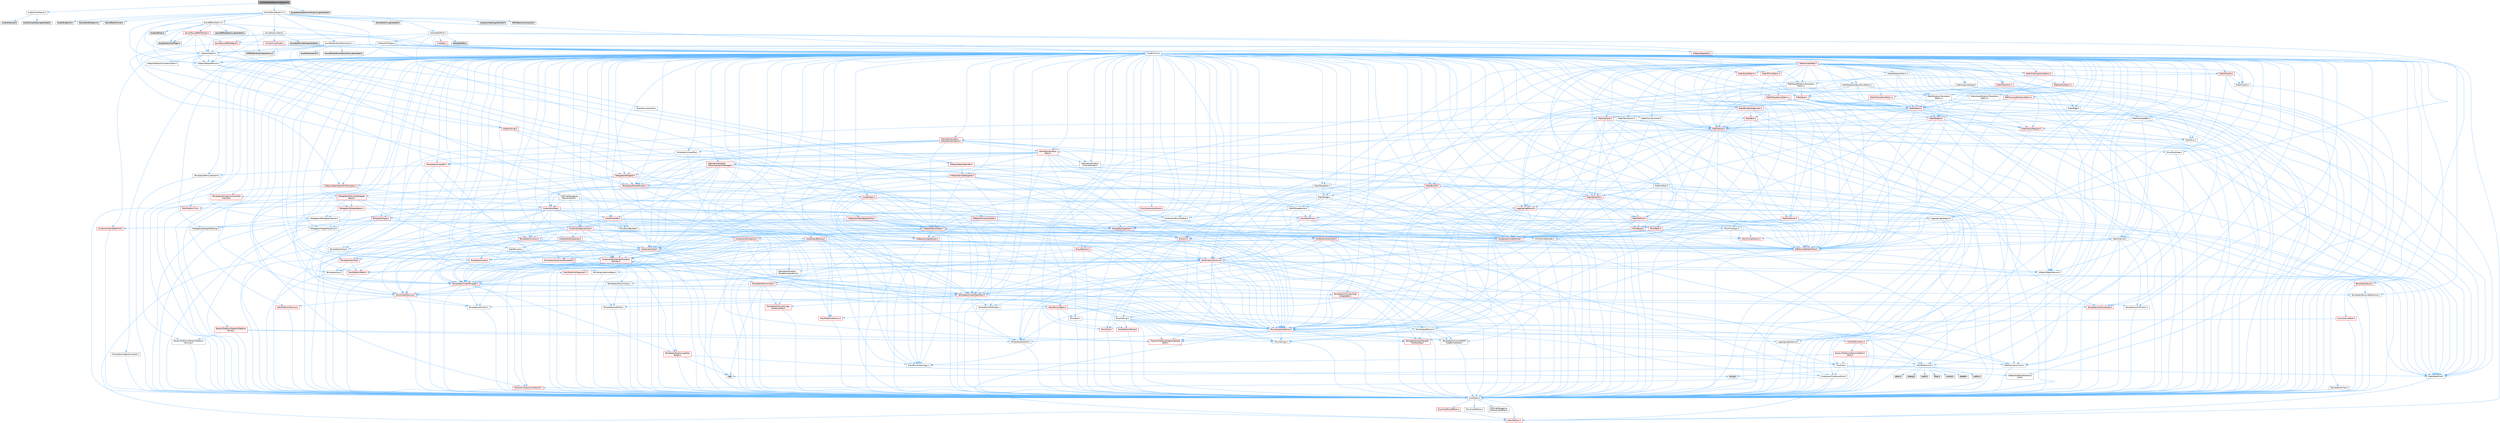 digraph "SynesthesiaSpectrumAnalysis.h"
{
 // INTERACTIVE_SVG=YES
 // LATEX_PDF_SIZE
  bgcolor="transparent";
  edge [fontname=Helvetica,fontsize=10,labelfontname=Helvetica,labelfontsize=10];
  node [fontname=Helvetica,fontsize=10,shape=box,height=0.2,width=0.4];
  Node1 [id="Node000001",label="SynesthesiaSpectrumAnalysis.h",height=0.2,width=0.4,color="gray40", fillcolor="grey60", style="filled", fontcolor="black",tooltip=" "];
  Node1 -> Node2 [id="edge1_Node000001_Node000002",color="steelblue1",style="solid",tooltip=" "];
  Node2 [id="Node000002",label="AudioSynesthesia.h",height=0.2,width=0.4,color="grey40", fillcolor="white", style="filled",URL="$d7/d91/AudioSynesthesia_8h.html",tooltip=" "];
  Node2 -> Node3 [id="edge2_Node000002_Node000003",color="steelblue1",style="solid",tooltip=" "];
  Node3 [id="Node000003",label="AudioAnalyzer.h",height=0.2,width=0.4,color="grey60", fillcolor="#E0E0E0", style="filled",tooltip=" "];
  Node2 -> Node4 [id="edge3_Node000002_Node000004",color="steelblue1",style="solid",tooltip=" "];
  Node4 [id="Node000004",label="AudioSynesthesia.generated.h",height=0.2,width=0.4,color="grey60", fillcolor="#E0E0E0", style="filled",tooltip=" "];
  Node1 -> Node5 [id="edge4_Node000001_Node000005",color="steelblue1",style="solid",tooltip=" "];
  Node5 [id="Node000005",label="Sound/SoundSubmix.h",height=0.2,width=0.4,color="grey40", fillcolor="white", style="filled",URL="$d9/db4/SoundSubmix_8h.html",tooltip=" "];
  Node5 -> Node6 [id="edge5_Node000005_Node000006",color="steelblue1",style="solid",tooltip=" "];
  Node6 [id="Node000006",label="CoreMinimal.h",height=0.2,width=0.4,color="grey40", fillcolor="white", style="filled",URL="$d7/d67/CoreMinimal_8h.html",tooltip=" "];
  Node6 -> Node7 [id="edge6_Node000006_Node000007",color="steelblue1",style="solid",tooltip=" "];
  Node7 [id="Node000007",label="CoreTypes.h",height=0.2,width=0.4,color="grey40", fillcolor="white", style="filled",URL="$dc/dec/CoreTypes_8h.html",tooltip=" "];
  Node7 -> Node8 [id="edge7_Node000007_Node000008",color="steelblue1",style="solid",tooltip=" "];
  Node8 [id="Node000008",label="HAL/Platform.h",height=0.2,width=0.4,color="red", fillcolor="#FFF0F0", style="filled",URL="$d9/dd0/Platform_8h.html",tooltip=" "];
  Node7 -> Node18 [id="edge8_Node000007_Node000018",color="steelblue1",style="solid",tooltip=" "];
  Node18 [id="Node000018",label="ProfilingDebugging\l/UMemoryDefines.h",height=0.2,width=0.4,color="grey40", fillcolor="white", style="filled",URL="$d2/da2/UMemoryDefines_8h.html",tooltip=" "];
  Node7 -> Node19 [id="edge9_Node000007_Node000019",color="steelblue1",style="solid",tooltip=" "];
  Node19 [id="Node000019",label="Misc/CoreMiscDefines.h",height=0.2,width=0.4,color="red", fillcolor="#FFF0F0", style="filled",URL="$da/d38/CoreMiscDefines_8h.html",tooltip=" "];
  Node19 -> Node8 [id="edge10_Node000019_Node000008",color="steelblue1",style="solid",tooltip=" "];
  Node7 -> Node20 [id="edge11_Node000007_Node000020",color="steelblue1",style="solid",tooltip=" "];
  Node20 [id="Node000020",label="Misc/CoreDefines.h",height=0.2,width=0.4,color="grey40", fillcolor="white", style="filled",URL="$d3/dd2/CoreDefines_8h.html",tooltip=" "];
  Node6 -> Node21 [id="edge12_Node000006_Node000021",color="steelblue1",style="solid",tooltip=" "];
  Node21 [id="Node000021",label="CoreFwd.h",height=0.2,width=0.4,color="grey40", fillcolor="white", style="filled",URL="$d1/d1e/CoreFwd_8h.html",tooltip=" "];
  Node21 -> Node7 [id="edge13_Node000021_Node000007",color="steelblue1",style="solid",tooltip=" "];
  Node21 -> Node22 [id="edge14_Node000021_Node000022",color="steelblue1",style="solid",tooltip=" "];
  Node22 [id="Node000022",label="Containers/ContainersFwd.h",height=0.2,width=0.4,color="grey40", fillcolor="white", style="filled",URL="$d4/d0a/ContainersFwd_8h.html",tooltip=" "];
  Node22 -> Node8 [id="edge15_Node000022_Node000008",color="steelblue1",style="solid",tooltip=" "];
  Node22 -> Node7 [id="edge16_Node000022_Node000007",color="steelblue1",style="solid",tooltip=" "];
  Node22 -> Node23 [id="edge17_Node000022_Node000023",color="steelblue1",style="solid",tooltip=" "];
  Node23 [id="Node000023",label="Traits/IsContiguousContainer.h",height=0.2,width=0.4,color="red", fillcolor="#FFF0F0", style="filled",URL="$d5/d3c/IsContiguousContainer_8h.html",tooltip=" "];
  Node23 -> Node7 [id="edge18_Node000023_Node000007",color="steelblue1",style="solid",tooltip=" "];
  Node21 -> Node26 [id="edge19_Node000021_Node000026",color="steelblue1",style="solid",tooltip=" "];
  Node26 [id="Node000026",label="Math/MathFwd.h",height=0.2,width=0.4,color="grey40", fillcolor="white", style="filled",URL="$d2/d10/MathFwd_8h.html",tooltip=" "];
  Node26 -> Node8 [id="edge20_Node000026_Node000008",color="steelblue1",style="solid",tooltip=" "];
  Node21 -> Node27 [id="edge21_Node000021_Node000027",color="steelblue1",style="solid",tooltip=" "];
  Node27 [id="Node000027",label="UObject/UObjectHierarchy\lFwd.h",height=0.2,width=0.4,color="grey40", fillcolor="white", style="filled",URL="$d3/d13/UObjectHierarchyFwd_8h.html",tooltip=" "];
  Node6 -> Node27 [id="edge22_Node000006_Node000027",color="steelblue1",style="solid",tooltip=" "];
  Node6 -> Node22 [id="edge23_Node000006_Node000022",color="steelblue1",style="solid",tooltip=" "];
  Node6 -> Node28 [id="edge24_Node000006_Node000028",color="steelblue1",style="solid",tooltip=" "];
  Node28 [id="Node000028",label="Misc/VarArgs.h",height=0.2,width=0.4,color="grey40", fillcolor="white", style="filled",URL="$d5/d6f/VarArgs_8h.html",tooltip=" "];
  Node28 -> Node7 [id="edge25_Node000028_Node000007",color="steelblue1",style="solid",tooltip=" "];
  Node6 -> Node29 [id="edge26_Node000006_Node000029",color="steelblue1",style="solid",tooltip=" "];
  Node29 [id="Node000029",label="Logging/LogVerbosity.h",height=0.2,width=0.4,color="grey40", fillcolor="white", style="filled",URL="$d2/d8f/LogVerbosity_8h.html",tooltip=" "];
  Node29 -> Node7 [id="edge27_Node000029_Node000007",color="steelblue1",style="solid",tooltip=" "];
  Node6 -> Node30 [id="edge28_Node000006_Node000030",color="steelblue1",style="solid",tooltip=" "];
  Node30 [id="Node000030",label="Misc/OutputDevice.h",height=0.2,width=0.4,color="grey40", fillcolor="white", style="filled",URL="$d7/d32/OutputDevice_8h.html",tooltip=" "];
  Node30 -> Node21 [id="edge29_Node000030_Node000021",color="steelblue1",style="solid",tooltip=" "];
  Node30 -> Node7 [id="edge30_Node000030_Node000007",color="steelblue1",style="solid",tooltip=" "];
  Node30 -> Node29 [id="edge31_Node000030_Node000029",color="steelblue1",style="solid",tooltip=" "];
  Node30 -> Node28 [id="edge32_Node000030_Node000028",color="steelblue1",style="solid",tooltip=" "];
  Node30 -> Node31 [id="edge33_Node000030_Node000031",color="steelblue1",style="solid",tooltip=" "];
  Node31 [id="Node000031",label="Templates/IsArrayOrRefOf\lTypeByPredicate.h",height=0.2,width=0.4,color="grey40", fillcolor="white", style="filled",URL="$d6/da1/IsArrayOrRefOfTypeByPredicate_8h.html",tooltip=" "];
  Node31 -> Node7 [id="edge34_Node000031_Node000007",color="steelblue1",style="solid",tooltip=" "];
  Node30 -> Node32 [id="edge35_Node000030_Node000032",color="steelblue1",style="solid",tooltip=" "];
  Node32 [id="Node000032",label="Templates/IsValidVariadic\lFunctionArg.h",height=0.2,width=0.4,color="red", fillcolor="#FFF0F0", style="filled",URL="$d0/dc8/IsValidVariadicFunctionArg_8h.html",tooltip=" "];
  Node32 -> Node7 [id="edge36_Node000032_Node000007",color="steelblue1",style="solid",tooltip=" "];
  Node30 -> Node34 [id="edge37_Node000030_Node000034",color="steelblue1",style="solid",tooltip=" "];
  Node34 [id="Node000034",label="Traits/IsCharEncodingCompatible\lWith.h",height=0.2,width=0.4,color="red", fillcolor="#FFF0F0", style="filled",URL="$df/dd1/IsCharEncodingCompatibleWith_8h.html",tooltip=" "];
  Node6 -> Node36 [id="edge38_Node000006_Node000036",color="steelblue1",style="solid",tooltip=" "];
  Node36 [id="Node000036",label="HAL/PlatformCrt.h",height=0.2,width=0.4,color="grey40", fillcolor="white", style="filled",URL="$d8/d75/PlatformCrt_8h.html",tooltip=" "];
  Node36 -> Node37 [id="edge39_Node000036_Node000037",color="steelblue1",style="solid",tooltip=" "];
  Node37 [id="Node000037",label="new",height=0.2,width=0.4,color="grey60", fillcolor="#E0E0E0", style="filled",tooltip=" "];
  Node36 -> Node38 [id="edge40_Node000036_Node000038",color="steelblue1",style="solid",tooltip=" "];
  Node38 [id="Node000038",label="wchar.h",height=0.2,width=0.4,color="grey60", fillcolor="#E0E0E0", style="filled",tooltip=" "];
  Node36 -> Node39 [id="edge41_Node000036_Node000039",color="steelblue1",style="solid",tooltip=" "];
  Node39 [id="Node000039",label="stddef.h",height=0.2,width=0.4,color="grey60", fillcolor="#E0E0E0", style="filled",tooltip=" "];
  Node36 -> Node40 [id="edge42_Node000036_Node000040",color="steelblue1",style="solid",tooltip=" "];
  Node40 [id="Node000040",label="stdlib.h",height=0.2,width=0.4,color="grey60", fillcolor="#E0E0E0", style="filled",tooltip=" "];
  Node36 -> Node41 [id="edge43_Node000036_Node000041",color="steelblue1",style="solid",tooltip=" "];
  Node41 [id="Node000041",label="stdio.h",height=0.2,width=0.4,color="grey60", fillcolor="#E0E0E0", style="filled",tooltip=" "];
  Node36 -> Node42 [id="edge44_Node000036_Node000042",color="steelblue1",style="solid",tooltip=" "];
  Node42 [id="Node000042",label="stdarg.h",height=0.2,width=0.4,color="grey60", fillcolor="#E0E0E0", style="filled",tooltip=" "];
  Node36 -> Node43 [id="edge45_Node000036_Node000043",color="steelblue1",style="solid",tooltip=" "];
  Node43 [id="Node000043",label="math.h",height=0.2,width=0.4,color="grey60", fillcolor="#E0E0E0", style="filled",tooltip=" "];
  Node36 -> Node44 [id="edge46_Node000036_Node000044",color="steelblue1",style="solid",tooltip=" "];
  Node44 [id="Node000044",label="float.h",height=0.2,width=0.4,color="grey60", fillcolor="#E0E0E0", style="filled",tooltip=" "];
  Node36 -> Node45 [id="edge47_Node000036_Node000045",color="steelblue1",style="solid",tooltip=" "];
  Node45 [id="Node000045",label="string.h",height=0.2,width=0.4,color="grey60", fillcolor="#E0E0E0", style="filled",tooltip=" "];
  Node6 -> Node46 [id="edge48_Node000006_Node000046",color="steelblue1",style="solid",tooltip=" "];
  Node46 [id="Node000046",label="HAL/PlatformMisc.h",height=0.2,width=0.4,color="red", fillcolor="#FFF0F0", style="filled",URL="$d0/df5/PlatformMisc_8h.html",tooltip=" "];
  Node46 -> Node7 [id="edge49_Node000046_Node000007",color="steelblue1",style="solid",tooltip=" "];
  Node46 -> Node47 [id="edge50_Node000046_Node000047",color="steelblue1",style="solid",tooltip=" "];
  Node47 [id="Node000047",label="GenericPlatform/GenericPlatform\lMisc.h",height=0.2,width=0.4,color="red", fillcolor="#FFF0F0", style="filled",URL="$db/d9a/GenericPlatformMisc_8h.html",tooltip=" "];
  Node47 -> Node21 [id="edge51_Node000047_Node000021",color="steelblue1",style="solid",tooltip=" "];
  Node47 -> Node7 [id="edge52_Node000047_Node000007",color="steelblue1",style="solid",tooltip=" "];
  Node47 -> Node36 [id="edge53_Node000047_Node000036",color="steelblue1",style="solid",tooltip=" "];
  Node47 -> Node51 [id="edge54_Node000047_Node000051",color="steelblue1",style="solid",tooltip=" "];
  Node51 [id="Node000051",label="Math/NumericLimits.h",height=0.2,width=0.4,color="grey40", fillcolor="white", style="filled",URL="$df/d1b/NumericLimits_8h.html",tooltip=" "];
  Node51 -> Node7 [id="edge55_Node000051_Node000007",color="steelblue1",style="solid",tooltip=" "];
  Node47 -> Node53 [id="edge56_Node000047_Node000053",color="steelblue1",style="solid",tooltip=" "];
  Node53 [id="Node000053",label="Misc/EnumClassFlags.h",height=0.2,width=0.4,color="grey40", fillcolor="white", style="filled",URL="$d8/de7/EnumClassFlags_8h.html",tooltip=" "];
  Node6 -> Node65 [id="edge57_Node000006_Node000065",color="steelblue1",style="solid",tooltip=" "];
  Node65 [id="Node000065",label="Misc/AssertionMacros.h",height=0.2,width=0.4,color="red", fillcolor="#FFF0F0", style="filled",URL="$d0/dfa/AssertionMacros_8h.html",tooltip=" "];
  Node65 -> Node7 [id="edge58_Node000065_Node000007",color="steelblue1",style="solid",tooltip=" "];
  Node65 -> Node8 [id="edge59_Node000065_Node000008",color="steelblue1",style="solid",tooltip=" "];
  Node65 -> Node46 [id="edge60_Node000065_Node000046",color="steelblue1",style="solid",tooltip=" "];
  Node65 -> Node66 [id="edge61_Node000065_Node000066",color="steelblue1",style="solid",tooltip=" "];
  Node66 [id="Node000066",label="Templates/EnableIf.h",height=0.2,width=0.4,color="grey40", fillcolor="white", style="filled",URL="$d7/d60/EnableIf_8h.html",tooltip=" "];
  Node66 -> Node7 [id="edge62_Node000066_Node000007",color="steelblue1",style="solid",tooltip=" "];
  Node65 -> Node31 [id="edge63_Node000065_Node000031",color="steelblue1",style="solid",tooltip=" "];
  Node65 -> Node32 [id="edge64_Node000065_Node000032",color="steelblue1",style="solid",tooltip=" "];
  Node65 -> Node34 [id="edge65_Node000065_Node000034",color="steelblue1",style="solid",tooltip=" "];
  Node65 -> Node28 [id="edge66_Node000065_Node000028",color="steelblue1",style="solid",tooltip=" "];
  Node6 -> Node74 [id="edge67_Node000006_Node000074",color="steelblue1",style="solid",tooltip=" "];
  Node74 [id="Node000074",label="Templates/IsPointer.h",height=0.2,width=0.4,color="grey40", fillcolor="white", style="filled",URL="$d7/d05/IsPointer_8h.html",tooltip=" "];
  Node74 -> Node7 [id="edge68_Node000074_Node000007",color="steelblue1",style="solid",tooltip=" "];
  Node6 -> Node75 [id="edge69_Node000006_Node000075",color="steelblue1",style="solid",tooltip=" "];
  Node75 [id="Node000075",label="HAL/PlatformMemory.h",height=0.2,width=0.4,color="red", fillcolor="#FFF0F0", style="filled",URL="$de/d68/PlatformMemory_8h.html",tooltip=" "];
  Node75 -> Node7 [id="edge70_Node000075_Node000007",color="steelblue1",style="solid",tooltip=" "];
  Node6 -> Node58 [id="edge71_Node000006_Node000058",color="steelblue1",style="solid",tooltip=" "];
  Node58 [id="Node000058",label="HAL/PlatformAtomics.h",height=0.2,width=0.4,color="red", fillcolor="#FFF0F0", style="filled",URL="$d3/d36/PlatformAtomics_8h.html",tooltip=" "];
  Node58 -> Node7 [id="edge72_Node000058_Node000007",color="steelblue1",style="solid",tooltip=" "];
  Node6 -> Node80 [id="edge73_Node000006_Node000080",color="steelblue1",style="solid",tooltip=" "];
  Node80 [id="Node000080",label="Misc/Exec.h",height=0.2,width=0.4,color="grey40", fillcolor="white", style="filled",URL="$de/ddb/Exec_8h.html",tooltip=" "];
  Node80 -> Node7 [id="edge74_Node000080_Node000007",color="steelblue1",style="solid",tooltip=" "];
  Node80 -> Node65 [id="edge75_Node000080_Node000065",color="steelblue1",style="solid",tooltip=" "];
  Node6 -> Node81 [id="edge76_Node000006_Node000081",color="steelblue1",style="solid",tooltip=" "];
  Node81 [id="Node000081",label="HAL/MemoryBase.h",height=0.2,width=0.4,color="red", fillcolor="#FFF0F0", style="filled",URL="$d6/d9f/MemoryBase_8h.html",tooltip=" "];
  Node81 -> Node7 [id="edge77_Node000081_Node000007",color="steelblue1",style="solid",tooltip=" "];
  Node81 -> Node58 [id="edge78_Node000081_Node000058",color="steelblue1",style="solid",tooltip=" "];
  Node81 -> Node36 [id="edge79_Node000081_Node000036",color="steelblue1",style="solid",tooltip=" "];
  Node81 -> Node80 [id="edge80_Node000081_Node000080",color="steelblue1",style="solid",tooltip=" "];
  Node81 -> Node30 [id="edge81_Node000081_Node000030",color="steelblue1",style="solid",tooltip=" "];
  Node6 -> Node91 [id="edge82_Node000006_Node000091",color="steelblue1",style="solid",tooltip=" "];
  Node91 [id="Node000091",label="HAL/UnrealMemory.h",height=0.2,width=0.4,color="red", fillcolor="#FFF0F0", style="filled",URL="$d9/d96/UnrealMemory_8h.html",tooltip=" "];
  Node91 -> Node7 [id="edge83_Node000091_Node000007",color="steelblue1",style="solid",tooltip=" "];
  Node91 -> Node81 [id="edge84_Node000091_Node000081",color="steelblue1",style="solid",tooltip=" "];
  Node91 -> Node75 [id="edge85_Node000091_Node000075",color="steelblue1",style="solid",tooltip=" "];
  Node91 -> Node74 [id="edge86_Node000091_Node000074",color="steelblue1",style="solid",tooltip=" "];
  Node6 -> Node93 [id="edge87_Node000006_Node000093",color="steelblue1",style="solid",tooltip=" "];
  Node93 [id="Node000093",label="Templates/IsArithmetic.h",height=0.2,width=0.4,color="grey40", fillcolor="white", style="filled",URL="$d2/d5d/IsArithmetic_8h.html",tooltip=" "];
  Node93 -> Node7 [id="edge88_Node000093_Node000007",color="steelblue1",style="solid",tooltip=" "];
  Node6 -> Node87 [id="edge89_Node000006_Node000087",color="steelblue1",style="solid",tooltip=" "];
  Node87 [id="Node000087",label="Templates/AndOrNot.h",height=0.2,width=0.4,color="grey40", fillcolor="white", style="filled",URL="$db/d0a/AndOrNot_8h.html",tooltip=" "];
  Node87 -> Node7 [id="edge90_Node000087_Node000007",color="steelblue1",style="solid",tooltip=" "];
  Node6 -> Node94 [id="edge91_Node000006_Node000094",color="steelblue1",style="solid",tooltip=" "];
  Node94 [id="Node000094",label="Templates/IsPODType.h",height=0.2,width=0.4,color="grey40", fillcolor="white", style="filled",URL="$d7/db1/IsPODType_8h.html",tooltip=" "];
  Node94 -> Node7 [id="edge92_Node000094_Node000007",color="steelblue1",style="solid",tooltip=" "];
  Node6 -> Node95 [id="edge93_Node000006_Node000095",color="steelblue1",style="solid",tooltip=" "];
  Node95 [id="Node000095",label="Templates/IsUECoreType.h",height=0.2,width=0.4,color="red", fillcolor="#FFF0F0", style="filled",URL="$d1/db8/IsUECoreType_8h.html",tooltip=" "];
  Node95 -> Node7 [id="edge94_Node000095_Node000007",color="steelblue1",style="solid",tooltip=" "];
  Node6 -> Node88 [id="edge95_Node000006_Node000088",color="steelblue1",style="solid",tooltip=" "];
  Node88 [id="Node000088",label="Templates/IsTriviallyCopy\lConstructible.h",height=0.2,width=0.4,color="red", fillcolor="#FFF0F0", style="filled",URL="$d3/d78/IsTriviallyCopyConstructible_8h.html",tooltip=" "];
  Node88 -> Node7 [id="edge96_Node000088_Node000007",color="steelblue1",style="solid",tooltip=" "];
  Node6 -> Node96 [id="edge97_Node000006_Node000096",color="steelblue1",style="solid",tooltip=" "];
  Node96 [id="Node000096",label="Templates/UnrealTypeTraits.h",height=0.2,width=0.4,color="red", fillcolor="#FFF0F0", style="filled",URL="$d2/d2d/UnrealTypeTraits_8h.html",tooltip=" "];
  Node96 -> Node7 [id="edge98_Node000096_Node000007",color="steelblue1",style="solid",tooltip=" "];
  Node96 -> Node74 [id="edge99_Node000096_Node000074",color="steelblue1",style="solid",tooltip=" "];
  Node96 -> Node65 [id="edge100_Node000096_Node000065",color="steelblue1",style="solid",tooltip=" "];
  Node96 -> Node87 [id="edge101_Node000096_Node000087",color="steelblue1",style="solid",tooltip=" "];
  Node96 -> Node66 [id="edge102_Node000096_Node000066",color="steelblue1",style="solid",tooltip=" "];
  Node96 -> Node93 [id="edge103_Node000096_Node000093",color="steelblue1",style="solid",tooltip=" "];
  Node96 -> Node94 [id="edge104_Node000096_Node000094",color="steelblue1",style="solid",tooltip=" "];
  Node96 -> Node95 [id="edge105_Node000096_Node000095",color="steelblue1",style="solid",tooltip=" "];
  Node96 -> Node88 [id="edge106_Node000096_Node000088",color="steelblue1",style="solid",tooltip=" "];
  Node6 -> Node66 [id="edge107_Node000006_Node000066",color="steelblue1",style="solid",tooltip=" "];
  Node6 -> Node98 [id="edge108_Node000006_Node000098",color="steelblue1",style="solid",tooltip=" "];
  Node98 [id="Node000098",label="Templates/RemoveReference.h",height=0.2,width=0.4,color="grey40", fillcolor="white", style="filled",URL="$da/dbe/RemoveReference_8h.html",tooltip=" "];
  Node98 -> Node7 [id="edge109_Node000098_Node000007",color="steelblue1",style="solid",tooltip=" "];
  Node6 -> Node99 [id="edge110_Node000006_Node000099",color="steelblue1",style="solid",tooltip=" "];
  Node99 [id="Node000099",label="Templates/IntegralConstant.h",height=0.2,width=0.4,color="grey40", fillcolor="white", style="filled",URL="$db/d1b/IntegralConstant_8h.html",tooltip=" "];
  Node99 -> Node7 [id="edge111_Node000099_Node000007",color="steelblue1",style="solid",tooltip=" "];
  Node6 -> Node100 [id="edge112_Node000006_Node000100",color="steelblue1",style="solid",tooltip=" "];
  Node100 [id="Node000100",label="Templates/IsClass.h",height=0.2,width=0.4,color="grey40", fillcolor="white", style="filled",URL="$db/dcb/IsClass_8h.html",tooltip=" "];
  Node100 -> Node7 [id="edge113_Node000100_Node000007",color="steelblue1",style="solid",tooltip=" "];
  Node6 -> Node101 [id="edge114_Node000006_Node000101",color="steelblue1",style="solid",tooltip=" "];
  Node101 [id="Node000101",label="Templates/TypeCompatible\lBytes.h",height=0.2,width=0.4,color="red", fillcolor="#FFF0F0", style="filled",URL="$df/d0a/TypeCompatibleBytes_8h.html",tooltip=" "];
  Node101 -> Node7 [id="edge115_Node000101_Node000007",color="steelblue1",style="solid",tooltip=" "];
  Node101 -> Node45 [id="edge116_Node000101_Node000045",color="steelblue1",style="solid",tooltip=" "];
  Node101 -> Node37 [id="edge117_Node000101_Node000037",color="steelblue1",style="solid",tooltip=" "];
  Node6 -> Node23 [id="edge118_Node000006_Node000023",color="steelblue1",style="solid",tooltip=" "];
  Node6 -> Node102 [id="edge119_Node000006_Node000102",color="steelblue1",style="solid",tooltip=" "];
  Node102 [id="Node000102",label="Templates/UnrealTemplate.h",height=0.2,width=0.4,color="red", fillcolor="#FFF0F0", style="filled",URL="$d4/d24/UnrealTemplate_8h.html",tooltip=" "];
  Node102 -> Node7 [id="edge120_Node000102_Node000007",color="steelblue1",style="solid",tooltip=" "];
  Node102 -> Node74 [id="edge121_Node000102_Node000074",color="steelblue1",style="solid",tooltip=" "];
  Node102 -> Node91 [id="edge122_Node000102_Node000091",color="steelblue1",style="solid",tooltip=" "];
  Node102 -> Node96 [id="edge123_Node000102_Node000096",color="steelblue1",style="solid",tooltip=" "];
  Node102 -> Node98 [id="edge124_Node000102_Node000098",color="steelblue1",style="solid",tooltip=" "];
  Node102 -> Node101 [id="edge125_Node000102_Node000101",color="steelblue1",style="solid",tooltip=" "];
  Node102 -> Node23 [id="edge126_Node000102_Node000023",color="steelblue1",style="solid",tooltip=" "];
  Node6 -> Node51 [id="edge127_Node000006_Node000051",color="steelblue1",style="solid",tooltip=" "];
  Node6 -> Node106 [id="edge128_Node000006_Node000106",color="steelblue1",style="solid",tooltip=" "];
  Node106 [id="Node000106",label="HAL/PlatformMath.h",height=0.2,width=0.4,color="red", fillcolor="#FFF0F0", style="filled",URL="$dc/d53/PlatformMath_8h.html",tooltip=" "];
  Node106 -> Node7 [id="edge129_Node000106_Node000007",color="steelblue1",style="solid",tooltip=" "];
  Node6 -> Node89 [id="edge130_Node000006_Node000089",color="steelblue1",style="solid",tooltip=" "];
  Node89 [id="Node000089",label="Templates/IsTriviallyCopy\lAssignable.h",height=0.2,width=0.4,color="red", fillcolor="#FFF0F0", style="filled",URL="$d2/df2/IsTriviallyCopyAssignable_8h.html",tooltip=" "];
  Node89 -> Node7 [id="edge131_Node000089_Node000007",color="steelblue1",style="solid",tooltip=" "];
  Node6 -> Node114 [id="edge132_Node000006_Node000114",color="steelblue1",style="solid",tooltip=" "];
  Node114 [id="Node000114",label="Templates/MemoryOps.h",height=0.2,width=0.4,color="red", fillcolor="#FFF0F0", style="filled",URL="$db/dea/MemoryOps_8h.html",tooltip=" "];
  Node114 -> Node7 [id="edge133_Node000114_Node000007",color="steelblue1",style="solid",tooltip=" "];
  Node114 -> Node91 [id="edge134_Node000114_Node000091",color="steelblue1",style="solid",tooltip=" "];
  Node114 -> Node89 [id="edge135_Node000114_Node000089",color="steelblue1",style="solid",tooltip=" "];
  Node114 -> Node88 [id="edge136_Node000114_Node000088",color="steelblue1",style="solid",tooltip=" "];
  Node114 -> Node96 [id="edge137_Node000114_Node000096",color="steelblue1",style="solid",tooltip=" "];
  Node114 -> Node37 [id="edge138_Node000114_Node000037",color="steelblue1",style="solid",tooltip=" "];
  Node6 -> Node115 [id="edge139_Node000006_Node000115",color="steelblue1",style="solid",tooltip=" "];
  Node115 [id="Node000115",label="Containers/ContainerAllocation\lPolicies.h",height=0.2,width=0.4,color="red", fillcolor="#FFF0F0", style="filled",URL="$d7/dff/ContainerAllocationPolicies_8h.html",tooltip=" "];
  Node115 -> Node7 [id="edge140_Node000115_Node000007",color="steelblue1",style="solid",tooltip=" "];
  Node115 -> Node115 [id="edge141_Node000115_Node000115",color="steelblue1",style="solid",tooltip=" "];
  Node115 -> Node106 [id="edge142_Node000115_Node000106",color="steelblue1",style="solid",tooltip=" "];
  Node115 -> Node91 [id="edge143_Node000115_Node000091",color="steelblue1",style="solid",tooltip=" "];
  Node115 -> Node51 [id="edge144_Node000115_Node000051",color="steelblue1",style="solid",tooltip=" "];
  Node115 -> Node65 [id="edge145_Node000115_Node000065",color="steelblue1",style="solid",tooltip=" "];
  Node115 -> Node114 [id="edge146_Node000115_Node000114",color="steelblue1",style="solid",tooltip=" "];
  Node115 -> Node101 [id="edge147_Node000115_Node000101",color="steelblue1",style="solid",tooltip=" "];
  Node6 -> Node118 [id="edge148_Node000006_Node000118",color="steelblue1",style="solid",tooltip=" "];
  Node118 [id="Node000118",label="Templates/IsEnumClass.h",height=0.2,width=0.4,color="grey40", fillcolor="white", style="filled",URL="$d7/d15/IsEnumClass_8h.html",tooltip=" "];
  Node118 -> Node7 [id="edge149_Node000118_Node000007",color="steelblue1",style="solid",tooltip=" "];
  Node118 -> Node87 [id="edge150_Node000118_Node000087",color="steelblue1",style="solid",tooltip=" "];
  Node6 -> Node119 [id="edge151_Node000006_Node000119",color="steelblue1",style="solid",tooltip=" "];
  Node119 [id="Node000119",label="HAL/PlatformProperties.h",height=0.2,width=0.4,color="red", fillcolor="#FFF0F0", style="filled",URL="$d9/db0/PlatformProperties_8h.html",tooltip=" "];
  Node119 -> Node7 [id="edge152_Node000119_Node000007",color="steelblue1",style="solid",tooltip=" "];
  Node6 -> Node122 [id="edge153_Node000006_Node000122",color="steelblue1",style="solid",tooltip=" "];
  Node122 [id="Node000122",label="Misc/EngineVersionBase.h",height=0.2,width=0.4,color="grey40", fillcolor="white", style="filled",URL="$d5/d2b/EngineVersionBase_8h.html",tooltip=" "];
  Node122 -> Node7 [id="edge154_Node000122_Node000007",color="steelblue1",style="solid",tooltip=" "];
  Node6 -> Node123 [id="edge155_Node000006_Node000123",color="steelblue1",style="solid",tooltip=" "];
  Node123 [id="Node000123",label="Internationalization\l/TextNamespaceFwd.h",height=0.2,width=0.4,color="grey40", fillcolor="white", style="filled",URL="$d8/d97/TextNamespaceFwd_8h.html",tooltip=" "];
  Node123 -> Node7 [id="edge156_Node000123_Node000007",color="steelblue1",style="solid",tooltip=" "];
  Node6 -> Node124 [id="edge157_Node000006_Node000124",color="steelblue1",style="solid",tooltip=" "];
  Node124 [id="Node000124",label="Serialization/Archive.h",height=0.2,width=0.4,color="red", fillcolor="#FFF0F0", style="filled",URL="$d7/d3b/Archive_8h.html",tooltip=" "];
  Node124 -> Node21 [id="edge158_Node000124_Node000021",color="steelblue1",style="solid",tooltip=" "];
  Node124 -> Node7 [id="edge159_Node000124_Node000007",color="steelblue1",style="solid",tooltip=" "];
  Node124 -> Node119 [id="edge160_Node000124_Node000119",color="steelblue1",style="solid",tooltip=" "];
  Node124 -> Node123 [id="edge161_Node000124_Node000123",color="steelblue1",style="solid",tooltip=" "];
  Node124 -> Node26 [id="edge162_Node000124_Node000026",color="steelblue1",style="solid",tooltip=" "];
  Node124 -> Node65 [id="edge163_Node000124_Node000065",color="steelblue1",style="solid",tooltip=" "];
  Node124 -> Node122 [id="edge164_Node000124_Node000122",color="steelblue1",style="solid",tooltip=" "];
  Node124 -> Node28 [id="edge165_Node000124_Node000028",color="steelblue1",style="solid",tooltip=" "];
  Node124 -> Node66 [id="edge166_Node000124_Node000066",color="steelblue1",style="solid",tooltip=" "];
  Node124 -> Node31 [id="edge167_Node000124_Node000031",color="steelblue1",style="solid",tooltip=" "];
  Node124 -> Node118 [id="edge168_Node000124_Node000118",color="steelblue1",style="solid",tooltip=" "];
  Node124 -> Node32 [id="edge169_Node000124_Node000032",color="steelblue1",style="solid",tooltip=" "];
  Node124 -> Node102 [id="edge170_Node000124_Node000102",color="steelblue1",style="solid",tooltip=" "];
  Node124 -> Node34 [id="edge171_Node000124_Node000034",color="steelblue1",style="solid",tooltip=" "];
  Node124 -> Node127 [id="edge172_Node000124_Node000127",color="steelblue1",style="solid",tooltip=" "];
  Node127 [id="Node000127",label="UObject/ObjectVersion.h",height=0.2,width=0.4,color="grey40", fillcolor="white", style="filled",URL="$da/d63/ObjectVersion_8h.html",tooltip=" "];
  Node127 -> Node7 [id="edge173_Node000127_Node000007",color="steelblue1",style="solid",tooltip=" "];
  Node6 -> Node128 [id="edge174_Node000006_Node000128",color="steelblue1",style="solid",tooltip=" "];
  Node128 [id="Node000128",label="Templates/Less.h",height=0.2,width=0.4,color="grey40", fillcolor="white", style="filled",URL="$de/dc8/Less_8h.html",tooltip=" "];
  Node128 -> Node7 [id="edge175_Node000128_Node000007",color="steelblue1",style="solid",tooltip=" "];
  Node128 -> Node102 [id="edge176_Node000128_Node000102",color="steelblue1",style="solid",tooltip=" "];
  Node6 -> Node129 [id="edge177_Node000006_Node000129",color="steelblue1",style="solid",tooltip=" "];
  Node129 [id="Node000129",label="Templates/Sorting.h",height=0.2,width=0.4,color="red", fillcolor="#FFF0F0", style="filled",URL="$d3/d9e/Sorting_8h.html",tooltip=" "];
  Node129 -> Node7 [id="edge178_Node000129_Node000007",color="steelblue1",style="solid",tooltip=" "];
  Node129 -> Node106 [id="edge179_Node000129_Node000106",color="steelblue1",style="solid",tooltip=" "];
  Node129 -> Node128 [id="edge180_Node000129_Node000128",color="steelblue1",style="solid",tooltip=" "];
  Node6 -> Node140 [id="edge181_Node000006_Node000140",color="steelblue1",style="solid",tooltip=" "];
  Node140 [id="Node000140",label="Misc/Char.h",height=0.2,width=0.4,color="red", fillcolor="#FFF0F0", style="filled",URL="$d0/d58/Char_8h.html",tooltip=" "];
  Node140 -> Node7 [id="edge182_Node000140_Node000007",color="steelblue1",style="solid",tooltip=" "];
  Node6 -> Node143 [id="edge183_Node000006_Node000143",color="steelblue1",style="solid",tooltip=" "];
  Node143 [id="Node000143",label="GenericPlatform/GenericPlatform\lStricmp.h",height=0.2,width=0.4,color="grey40", fillcolor="white", style="filled",URL="$d2/d86/GenericPlatformStricmp_8h.html",tooltip=" "];
  Node143 -> Node7 [id="edge184_Node000143_Node000007",color="steelblue1",style="solid",tooltip=" "];
  Node6 -> Node144 [id="edge185_Node000006_Node000144",color="steelblue1",style="solid",tooltip=" "];
  Node144 [id="Node000144",label="GenericPlatform/GenericPlatform\lString.h",height=0.2,width=0.4,color="red", fillcolor="#FFF0F0", style="filled",URL="$dd/d20/GenericPlatformString_8h.html",tooltip=" "];
  Node144 -> Node7 [id="edge186_Node000144_Node000007",color="steelblue1",style="solid",tooltip=" "];
  Node144 -> Node143 [id="edge187_Node000144_Node000143",color="steelblue1",style="solid",tooltip=" "];
  Node144 -> Node66 [id="edge188_Node000144_Node000066",color="steelblue1",style="solid",tooltip=" "];
  Node144 -> Node34 [id="edge189_Node000144_Node000034",color="steelblue1",style="solid",tooltip=" "];
  Node6 -> Node77 [id="edge190_Node000006_Node000077",color="steelblue1",style="solid",tooltip=" "];
  Node77 [id="Node000077",label="HAL/PlatformString.h",height=0.2,width=0.4,color="red", fillcolor="#FFF0F0", style="filled",URL="$db/db5/PlatformString_8h.html",tooltip=" "];
  Node77 -> Node7 [id="edge191_Node000077_Node000007",color="steelblue1",style="solid",tooltip=" "];
  Node6 -> Node147 [id="edge192_Node000006_Node000147",color="steelblue1",style="solid",tooltip=" "];
  Node147 [id="Node000147",label="Misc/CString.h",height=0.2,width=0.4,color="grey40", fillcolor="white", style="filled",URL="$d2/d49/CString_8h.html",tooltip=" "];
  Node147 -> Node7 [id="edge193_Node000147_Node000007",color="steelblue1",style="solid",tooltip=" "];
  Node147 -> Node36 [id="edge194_Node000147_Node000036",color="steelblue1",style="solid",tooltip=" "];
  Node147 -> Node77 [id="edge195_Node000147_Node000077",color="steelblue1",style="solid",tooltip=" "];
  Node147 -> Node65 [id="edge196_Node000147_Node000065",color="steelblue1",style="solid",tooltip=" "];
  Node147 -> Node140 [id="edge197_Node000147_Node000140",color="steelblue1",style="solid",tooltip=" "];
  Node147 -> Node28 [id="edge198_Node000147_Node000028",color="steelblue1",style="solid",tooltip=" "];
  Node147 -> Node31 [id="edge199_Node000147_Node000031",color="steelblue1",style="solid",tooltip=" "];
  Node147 -> Node32 [id="edge200_Node000147_Node000032",color="steelblue1",style="solid",tooltip=" "];
  Node147 -> Node34 [id="edge201_Node000147_Node000034",color="steelblue1",style="solid",tooltip=" "];
  Node6 -> Node148 [id="edge202_Node000006_Node000148",color="steelblue1",style="solid",tooltip=" "];
  Node148 [id="Node000148",label="Misc/Crc.h",height=0.2,width=0.4,color="red", fillcolor="#FFF0F0", style="filled",URL="$d4/dd2/Crc_8h.html",tooltip=" "];
  Node148 -> Node7 [id="edge203_Node000148_Node000007",color="steelblue1",style="solid",tooltip=" "];
  Node148 -> Node77 [id="edge204_Node000148_Node000077",color="steelblue1",style="solid",tooltip=" "];
  Node148 -> Node65 [id="edge205_Node000148_Node000065",color="steelblue1",style="solid",tooltip=" "];
  Node148 -> Node147 [id="edge206_Node000148_Node000147",color="steelblue1",style="solid",tooltip=" "];
  Node148 -> Node140 [id="edge207_Node000148_Node000140",color="steelblue1",style="solid",tooltip=" "];
  Node148 -> Node96 [id="edge208_Node000148_Node000096",color="steelblue1",style="solid",tooltip=" "];
  Node6 -> Node139 [id="edge209_Node000006_Node000139",color="steelblue1",style="solid",tooltip=" "];
  Node139 [id="Node000139",label="Math/UnrealMathUtility.h",height=0.2,width=0.4,color="red", fillcolor="#FFF0F0", style="filled",URL="$db/db8/UnrealMathUtility_8h.html",tooltip=" "];
  Node139 -> Node7 [id="edge210_Node000139_Node000007",color="steelblue1",style="solid",tooltip=" "];
  Node139 -> Node65 [id="edge211_Node000139_Node000065",color="steelblue1",style="solid",tooltip=" "];
  Node139 -> Node106 [id="edge212_Node000139_Node000106",color="steelblue1",style="solid",tooltip=" "];
  Node139 -> Node26 [id="edge213_Node000139_Node000026",color="steelblue1",style="solid",tooltip=" "];
  Node6 -> Node149 [id="edge214_Node000006_Node000149",color="steelblue1",style="solid",tooltip=" "];
  Node149 [id="Node000149",label="Containers/UnrealString.h",height=0.2,width=0.4,color="red", fillcolor="#FFF0F0", style="filled",URL="$d5/dba/UnrealString_8h.html",tooltip=" "];
  Node6 -> Node153 [id="edge215_Node000006_Node000153",color="steelblue1",style="solid",tooltip=" "];
  Node153 [id="Node000153",label="Containers/Array.h",height=0.2,width=0.4,color="red", fillcolor="#FFF0F0", style="filled",URL="$df/dd0/Array_8h.html",tooltip=" "];
  Node153 -> Node7 [id="edge216_Node000153_Node000007",color="steelblue1",style="solid",tooltip=" "];
  Node153 -> Node65 [id="edge217_Node000153_Node000065",color="steelblue1",style="solid",tooltip=" "];
  Node153 -> Node91 [id="edge218_Node000153_Node000091",color="steelblue1",style="solid",tooltip=" "];
  Node153 -> Node96 [id="edge219_Node000153_Node000096",color="steelblue1",style="solid",tooltip=" "];
  Node153 -> Node102 [id="edge220_Node000153_Node000102",color="steelblue1",style="solid",tooltip=" "];
  Node153 -> Node115 [id="edge221_Node000153_Node000115",color="steelblue1",style="solid",tooltip=" "];
  Node153 -> Node124 [id="edge222_Node000153_Node000124",color="steelblue1",style="solid",tooltip=" "];
  Node153 -> Node132 [id="edge223_Node000153_Node000132",color="steelblue1",style="solid",tooltip=" "];
  Node132 [id="Node000132",label="Templates/Invoke.h",height=0.2,width=0.4,color="red", fillcolor="#FFF0F0", style="filled",URL="$d7/deb/Invoke_8h.html",tooltip=" "];
  Node132 -> Node7 [id="edge224_Node000132_Node000007",color="steelblue1",style="solid",tooltip=" "];
  Node132 -> Node102 [id="edge225_Node000132_Node000102",color="steelblue1",style="solid",tooltip=" "];
  Node153 -> Node128 [id="edge226_Node000153_Node000128",color="steelblue1",style="solid",tooltip=" "];
  Node153 -> Node129 [id="edge227_Node000153_Node000129",color="steelblue1",style="solid",tooltip=" "];
  Node153 -> Node176 [id="edge228_Node000153_Node000176",color="steelblue1",style="solid",tooltip=" "];
  Node176 [id="Node000176",label="Templates/AlignmentTemplates.h",height=0.2,width=0.4,color="red", fillcolor="#FFF0F0", style="filled",URL="$dd/d32/AlignmentTemplates_8h.html",tooltip=" "];
  Node176 -> Node7 [id="edge229_Node000176_Node000007",color="steelblue1",style="solid",tooltip=" "];
  Node176 -> Node74 [id="edge230_Node000176_Node000074",color="steelblue1",style="solid",tooltip=" "];
  Node6 -> Node177 [id="edge231_Node000006_Node000177",color="steelblue1",style="solid",tooltip=" "];
  Node177 [id="Node000177",label="Misc/FrameNumber.h",height=0.2,width=0.4,color="grey40", fillcolor="white", style="filled",URL="$dd/dbd/FrameNumber_8h.html",tooltip=" "];
  Node177 -> Node7 [id="edge232_Node000177_Node000007",color="steelblue1",style="solid",tooltip=" "];
  Node177 -> Node51 [id="edge233_Node000177_Node000051",color="steelblue1",style="solid",tooltip=" "];
  Node177 -> Node139 [id="edge234_Node000177_Node000139",color="steelblue1",style="solid",tooltip=" "];
  Node177 -> Node66 [id="edge235_Node000177_Node000066",color="steelblue1",style="solid",tooltip=" "];
  Node177 -> Node96 [id="edge236_Node000177_Node000096",color="steelblue1",style="solid",tooltip=" "];
  Node6 -> Node178 [id="edge237_Node000006_Node000178",color="steelblue1",style="solid",tooltip=" "];
  Node178 [id="Node000178",label="Misc/Timespan.h",height=0.2,width=0.4,color="grey40", fillcolor="white", style="filled",URL="$da/dd9/Timespan_8h.html",tooltip=" "];
  Node178 -> Node7 [id="edge238_Node000178_Node000007",color="steelblue1",style="solid",tooltip=" "];
  Node178 -> Node179 [id="edge239_Node000178_Node000179",color="steelblue1",style="solid",tooltip=" "];
  Node179 [id="Node000179",label="Math/Interval.h",height=0.2,width=0.4,color="grey40", fillcolor="white", style="filled",URL="$d1/d55/Interval_8h.html",tooltip=" "];
  Node179 -> Node7 [id="edge240_Node000179_Node000007",color="steelblue1",style="solid",tooltip=" "];
  Node179 -> Node93 [id="edge241_Node000179_Node000093",color="steelblue1",style="solid",tooltip=" "];
  Node179 -> Node96 [id="edge242_Node000179_Node000096",color="steelblue1",style="solid",tooltip=" "];
  Node179 -> Node51 [id="edge243_Node000179_Node000051",color="steelblue1",style="solid",tooltip=" "];
  Node179 -> Node139 [id="edge244_Node000179_Node000139",color="steelblue1",style="solid",tooltip=" "];
  Node178 -> Node139 [id="edge245_Node000178_Node000139",color="steelblue1",style="solid",tooltip=" "];
  Node178 -> Node65 [id="edge246_Node000178_Node000065",color="steelblue1",style="solid",tooltip=" "];
  Node6 -> Node180 [id="edge247_Node000006_Node000180",color="steelblue1",style="solid",tooltip=" "];
  Node180 [id="Node000180",label="Containers/StringConv.h",height=0.2,width=0.4,color="red", fillcolor="#FFF0F0", style="filled",URL="$d3/ddf/StringConv_8h.html",tooltip=" "];
  Node180 -> Node7 [id="edge248_Node000180_Node000007",color="steelblue1",style="solid",tooltip=" "];
  Node180 -> Node65 [id="edge249_Node000180_Node000065",color="steelblue1",style="solid",tooltip=" "];
  Node180 -> Node115 [id="edge250_Node000180_Node000115",color="steelblue1",style="solid",tooltip=" "];
  Node180 -> Node153 [id="edge251_Node000180_Node000153",color="steelblue1",style="solid",tooltip=" "];
  Node180 -> Node147 [id="edge252_Node000180_Node000147",color="steelblue1",style="solid",tooltip=" "];
  Node180 -> Node181 [id="edge253_Node000180_Node000181",color="steelblue1",style="solid",tooltip=" "];
  Node181 [id="Node000181",label="Templates/IsArray.h",height=0.2,width=0.4,color="grey40", fillcolor="white", style="filled",URL="$d8/d8d/IsArray_8h.html",tooltip=" "];
  Node181 -> Node7 [id="edge254_Node000181_Node000007",color="steelblue1",style="solid",tooltip=" "];
  Node180 -> Node102 [id="edge255_Node000180_Node000102",color="steelblue1",style="solid",tooltip=" "];
  Node180 -> Node96 [id="edge256_Node000180_Node000096",color="steelblue1",style="solid",tooltip=" "];
  Node180 -> Node34 [id="edge257_Node000180_Node000034",color="steelblue1",style="solid",tooltip=" "];
  Node180 -> Node23 [id="edge258_Node000180_Node000023",color="steelblue1",style="solid",tooltip=" "];
  Node6 -> Node182 [id="edge259_Node000006_Node000182",color="steelblue1",style="solid",tooltip=" "];
  Node182 [id="Node000182",label="UObject/UnrealNames.h",height=0.2,width=0.4,color="red", fillcolor="#FFF0F0", style="filled",URL="$d8/db1/UnrealNames_8h.html",tooltip=" "];
  Node182 -> Node7 [id="edge260_Node000182_Node000007",color="steelblue1",style="solid",tooltip=" "];
  Node6 -> Node184 [id="edge261_Node000006_Node000184",color="steelblue1",style="solid",tooltip=" "];
  Node184 [id="Node000184",label="UObject/NameTypes.h",height=0.2,width=0.4,color="red", fillcolor="#FFF0F0", style="filled",URL="$d6/d35/NameTypes_8h.html",tooltip=" "];
  Node184 -> Node7 [id="edge262_Node000184_Node000007",color="steelblue1",style="solid",tooltip=" "];
  Node184 -> Node65 [id="edge263_Node000184_Node000065",color="steelblue1",style="solid",tooltip=" "];
  Node184 -> Node91 [id="edge264_Node000184_Node000091",color="steelblue1",style="solid",tooltip=" "];
  Node184 -> Node96 [id="edge265_Node000184_Node000096",color="steelblue1",style="solid",tooltip=" "];
  Node184 -> Node102 [id="edge266_Node000184_Node000102",color="steelblue1",style="solid",tooltip=" "];
  Node184 -> Node149 [id="edge267_Node000184_Node000149",color="steelblue1",style="solid",tooltip=" "];
  Node184 -> Node185 [id="edge268_Node000184_Node000185",color="steelblue1",style="solid",tooltip=" "];
  Node185 [id="Node000185",label="HAL/CriticalSection.h",height=0.2,width=0.4,color="red", fillcolor="#FFF0F0", style="filled",URL="$d6/d90/CriticalSection_8h.html",tooltip=" "];
  Node184 -> Node180 [id="edge269_Node000184_Node000180",color="steelblue1",style="solid",tooltip=" "];
  Node184 -> Node182 [id="edge270_Node000184_Node000182",color="steelblue1",style="solid",tooltip=" "];
  Node6 -> Node192 [id="edge271_Node000006_Node000192",color="steelblue1",style="solid",tooltip=" "];
  Node192 [id="Node000192",label="Misc/Parse.h",height=0.2,width=0.4,color="red", fillcolor="#FFF0F0", style="filled",URL="$dc/d71/Parse_8h.html",tooltip=" "];
  Node192 -> Node149 [id="edge272_Node000192_Node000149",color="steelblue1",style="solid",tooltip=" "];
  Node192 -> Node7 [id="edge273_Node000192_Node000007",color="steelblue1",style="solid",tooltip=" "];
  Node192 -> Node36 [id="edge274_Node000192_Node000036",color="steelblue1",style="solid",tooltip=" "];
  Node192 -> Node53 [id="edge275_Node000192_Node000053",color="steelblue1",style="solid",tooltip=" "];
  Node192 -> Node193 [id="edge276_Node000192_Node000193",color="steelblue1",style="solid",tooltip=" "];
  Node193 [id="Node000193",label="Templates/Function.h",height=0.2,width=0.4,color="red", fillcolor="#FFF0F0", style="filled",URL="$df/df5/Function_8h.html",tooltip=" "];
  Node193 -> Node7 [id="edge277_Node000193_Node000007",color="steelblue1",style="solid",tooltip=" "];
  Node193 -> Node65 [id="edge278_Node000193_Node000065",color="steelblue1",style="solid",tooltip=" "];
  Node193 -> Node91 [id="edge279_Node000193_Node000091",color="steelblue1",style="solid",tooltip=" "];
  Node193 -> Node96 [id="edge280_Node000193_Node000096",color="steelblue1",style="solid",tooltip=" "];
  Node193 -> Node132 [id="edge281_Node000193_Node000132",color="steelblue1",style="solid",tooltip=" "];
  Node193 -> Node102 [id="edge282_Node000193_Node000102",color="steelblue1",style="solid",tooltip=" "];
  Node193 -> Node139 [id="edge283_Node000193_Node000139",color="steelblue1",style="solid",tooltip=" "];
  Node193 -> Node37 [id="edge284_Node000193_Node000037",color="steelblue1",style="solid",tooltip=" "];
  Node6 -> Node176 [id="edge285_Node000006_Node000176",color="steelblue1",style="solid",tooltip=" "];
  Node6 -> Node195 [id="edge286_Node000006_Node000195",color="steelblue1",style="solid",tooltip=" "];
  Node195 [id="Node000195",label="Misc/StructBuilder.h",height=0.2,width=0.4,color="grey40", fillcolor="white", style="filled",URL="$d9/db3/StructBuilder_8h.html",tooltip=" "];
  Node195 -> Node7 [id="edge287_Node000195_Node000007",color="steelblue1",style="solid",tooltip=" "];
  Node195 -> Node139 [id="edge288_Node000195_Node000139",color="steelblue1",style="solid",tooltip=" "];
  Node195 -> Node176 [id="edge289_Node000195_Node000176",color="steelblue1",style="solid",tooltip=" "];
  Node6 -> Node108 [id="edge290_Node000006_Node000108",color="steelblue1",style="solid",tooltip=" "];
  Node108 [id="Node000108",label="Templates/Decay.h",height=0.2,width=0.4,color="red", fillcolor="#FFF0F0", style="filled",URL="$dd/d0f/Decay_8h.html",tooltip=" "];
  Node108 -> Node7 [id="edge291_Node000108_Node000007",color="steelblue1",style="solid",tooltip=" "];
  Node108 -> Node98 [id="edge292_Node000108_Node000098",color="steelblue1",style="solid",tooltip=" "];
  Node6 -> Node196 [id="edge293_Node000006_Node000196",color="steelblue1",style="solid",tooltip=" "];
  Node196 [id="Node000196",label="Templates/PointerIsConvertible\lFromTo.h",height=0.2,width=0.4,color="red", fillcolor="#FFF0F0", style="filled",URL="$d6/d65/PointerIsConvertibleFromTo_8h.html",tooltip=" "];
  Node196 -> Node7 [id="edge294_Node000196_Node000007",color="steelblue1",style="solid",tooltip=" "];
  Node6 -> Node132 [id="edge295_Node000006_Node000132",color="steelblue1",style="solid",tooltip=" "];
  Node6 -> Node193 [id="edge296_Node000006_Node000193",color="steelblue1",style="solid",tooltip=" "];
  Node6 -> Node165 [id="edge297_Node000006_Node000165",color="steelblue1",style="solid",tooltip=" "];
  Node165 [id="Node000165",label="Templates/TypeHash.h",height=0.2,width=0.4,color="red", fillcolor="#FFF0F0", style="filled",URL="$d1/d62/TypeHash_8h.html",tooltip=" "];
  Node165 -> Node7 [id="edge298_Node000165_Node000007",color="steelblue1",style="solid",tooltip=" "];
  Node165 -> Node148 [id="edge299_Node000165_Node000148",color="steelblue1",style="solid",tooltip=" "];
  Node6 -> Node197 [id="edge300_Node000006_Node000197",color="steelblue1",style="solid",tooltip=" "];
  Node197 [id="Node000197",label="Containers/ScriptArray.h",height=0.2,width=0.4,color="red", fillcolor="#FFF0F0", style="filled",URL="$dc/daf/ScriptArray_8h.html",tooltip=" "];
  Node197 -> Node7 [id="edge301_Node000197_Node000007",color="steelblue1",style="solid",tooltip=" "];
  Node197 -> Node65 [id="edge302_Node000197_Node000065",color="steelblue1",style="solid",tooltip=" "];
  Node197 -> Node91 [id="edge303_Node000197_Node000091",color="steelblue1",style="solid",tooltip=" "];
  Node197 -> Node115 [id="edge304_Node000197_Node000115",color="steelblue1",style="solid",tooltip=" "];
  Node197 -> Node153 [id="edge305_Node000197_Node000153",color="steelblue1",style="solid",tooltip=" "];
  Node6 -> Node198 [id="edge306_Node000006_Node000198",color="steelblue1",style="solid",tooltip=" "];
  Node198 [id="Node000198",label="Containers/BitArray.h",height=0.2,width=0.4,color="red", fillcolor="#FFF0F0", style="filled",URL="$d1/de4/BitArray_8h.html",tooltip=" "];
  Node198 -> Node115 [id="edge307_Node000198_Node000115",color="steelblue1",style="solid",tooltip=" "];
  Node198 -> Node7 [id="edge308_Node000198_Node000007",color="steelblue1",style="solid",tooltip=" "];
  Node198 -> Node58 [id="edge309_Node000198_Node000058",color="steelblue1",style="solid",tooltip=" "];
  Node198 -> Node91 [id="edge310_Node000198_Node000091",color="steelblue1",style="solid",tooltip=" "];
  Node198 -> Node139 [id="edge311_Node000198_Node000139",color="steelblue1",style="solid",tooltip=" "];
  Node198 -> Node65 [id="edge312_Node000198_Node000065",color="steelblue1",style="solid",tooltip=" "];
  Node198 -> Node53 [id="edge313_Node000198_Node000053",color="steelblue1",style="solid",tooltip=" "];
  Node198 -> Node124 [id="edge314_Node000198_Node000124",color="steelblue1",style="solid",tooltip=" "];
  Node198 -> Node66 [id="edge315_Node000198_Node000066",color="steelblue1",style="solid",tooltip=" "];
  Node198 -> Node132 [id="edge316_Node000198_Node000132",color="steelblue1",style="solid",tooltip=" "];
  Node198 -> Node102 [id="edge317_Node000198_Node000102",color="steelblue1",style="solid",tooltip=" "];
  Node198 -> Node96 [id="edge318_Node000198_Node000096",color="steelblue1",style="solid",tooltip=" "];
  Node6 -> Node199 [id="edge319_Node000006_Node000199",color="steelblue1",style="solid",tooltip=" "];
  Node199 [id="Node000199",label="Containers/SparseArray.h",height=0.2,width=0.4,color="red", fillcolor="#FFF0F0", style="filled",URL="$d5/dbf/SparseArray_8h.html",tooltip=" "];
  Node199 -> Node7 [id="edge320_Node000199_Node000007",color="steelblue1",style="solid",tooltip=" "];
  Node199 -> Node65 [id="edge321_Node000199_Node000065",color="steelblue1",style="solid",tooltip=" "];
  Node199 -> Node91 [id="edge322_Node000199_Node000091",color="steelblue1",style="solid",tooltip=" "];
  Node199 -> Node96 [id="edge323_Node000199_Node000096",color="steelblue1",style="solid",tooltip=" "];
  Node199 -> Node102 [id="edge324_Node000199_Node000102",color="steelblue1",style="solid",tooltip=" "];
  Node199 -> Node115 [id="edge325_Node000199_Node000115",color="steelblue1",style="solid",tooltip=" "];
  Node199 -> Node128 [id="edge326_Node000199_Node000128",color="steelblue1",style="solid",tooltip=" "];
  Node199 -> Node153 [id="edge327_Node000199_Node000153",color="steelblue1",style="solid",tooltip=" "];
  Node199 -> Node139 [id="edge328_Node000199_Node000139",color="steelblue1",style="solid",tooltip=" "];
  Node199 -> Node197 [id="edge329_Node000199_Node000197",color="steelblue1",style="solid",tooltip=" "];
  Node199 -> Node198 [id="edge330_Node000199_Node000198",color="steelblue1",style="solid",tooltip=" "];
  Node199 -> Node149 [id="edge331_Node000199_Node000149",color="steelblue1",style="solid",tooltip=" "];
  Node6 -> Node215 [id="edge332_Node000006_Node000215",color="steelblue1",style="solid",tooltip=" "];
  Node215 [id="Node000215",label="Containers/Set.h",height=0.2,width=0.4,color="red", fillcolor="#FFF0F0", style="filled",URL="$d4/d45/Set_8h.html",tooltip=" "];
  Node215 -> Node115 [id="edge333_Node000215_Node000115",color="steelblue1",style="solid",tooltip=" "];
  Node215 -> Node199 [id="edge334_Node000215_Node000199",color="steelblue1",style="solid",tooltip=" "];
  Node215 -> Node22 [id="edge335_Node000215_Node000022",color="steelblue1",style="solid",tooltip=" "];
  Node215 -> Node139 [id="edge336_Node000215_Node000139",color="steelblue1",style="solid",tooltip=" "];
  Node215 -> Node65 [id="edge337_Node000215_Node000065",color="steelblue1",style="solid",tooltip=" "];
  Node215 -> Node195 [id="edge338_Node000215_Node000195",color="steelblue1",style="solid",tooltip=" "];
  Node215 -> Node193 [id="edge339_Node000215_Node000193",color="steelblue1",style="solid",tooltip=" "];
  Node215 -> Node129 [id="edge340_Node000215_Node000129",color="steelblue1",style="solid",tooltip=" "];
  Node215 -> Node165 [id="edge341_Node000215_Node000165",color="steelblue1",style="solid",tooltip=" "];
  Node215 -> Node102 [id="edge342_Node000215_Node000102",color="steelblue1",style="solid",tooltip=" "];
  Node6 -> Node218 [id="edge343_Node000006_Node000218",color="steelblue1",style="solid",tooltip=" "];
  Node218 [id="Node000218",label="Algo/Reverse.h",height=0.2,width=0.4,color="grey40", fillcolor="white", style="filled",URL="$d5/d93/Reverse_8h.html",tooltip=" "];
  Node218 -> Node7 [id="edge344_Node000218_Node000007",color="steelblue1",style="solid",tooltip=" "];
  Node218 -> Node102 [id="edge345_Node000218_Node000102",color="steelblue1",style="solid",tooltip=" "];
  Node6 -> Node219 [id="edge346_Node000006_Node000219",color="steelblue1",style="solid",tooltip=" "];
  Node219 [id="Node000219",label="Containers/Map.h",height=0.2,width=0.4,color="red", fillcolor="#FFF0F0", style="filled",URL="$df/d79/Map_8h.html",tooltip=" "];
  Node219 -> Node7 [id="edge347_Node000219_Node000007",color="steelblue1",style="solid",tooltip=" "];
  Node219 -> Node218 [id="edge348_Node000219_Node000218",color="steelblue1",style="solid",tooltip=" "];
  Node219 -> Node215 [id="edge349_Node000219_Node000215",color="steelblue1",style="solid",tooltip=" "];
  Node219 -> Node149 [id="edge350_Node000219_Node000149",color="steelblue1",style="solid",tooltip=" "];
  Node219 -> Node65 [id="edge351_Node000219_Node000065",color="steelblue1",style="solid",tooltip=" "];
  Node219 -> Node195 [id="edge352_Node000219_Node000195",color="steelblue1",style="solid",tooltip=" "];
  Node219 -> Node193 [id="edge353_Node000219_Node000193",color="steelblue1",style="solid",tooltip=" "];
  Node219 -> Node129 [id="edge354_Node000219_Node000129",color="steelblue1",style="solid",tooltip=" "];
  Node219 -> Node220 [id="edge355_Node000219_Node000220",color="steelblue1",style="solid",tooltip=" "];
  Node220 [id="Node000220",label="Templates/Tuple.h",height=0.2,width=0.4,color="red", fillcolor="#FFF0F0", style="filled",URL="$d2/d4f/Tuple_8h.html",tooltip=" "];
  Node220 -> Node7 [id="edge356_Node000220_Node000007",color="steelblue1",style="solid",tooltip=" "];
  Node220 -> Node102 [id="edge357_Node000220_Node000102",color="steelblue1",style="solid",tooltip=" "];
  Node220 -> Node221 [id="edge358_Node000220_Node000221",color="steelblue1",style="solid",tooltip=" "];
  Node221 [id="Node000221",label="Delegates/IntegerSequence.h",height=0.2,width=0.4,color="grey40", fillcolor="white", style="filled",URL="$d2/dcc/IntegerSequence_8h.html",tooltip=" "];
  Node221 -> Node7 [id="edge359_Node000221_Node000007",color="steelblue1",style="solid",tooltip=" "];
  Node220 -> Node132 [id="edge360_Node000220_Node000132",color="steelblue1",style="solid",tooltip=" "];
  Node220 -> Node165 [id="edge361_Node000220_Node000165",color="steelblue1",style="solid",tooltip=" "];
  Node219 -> Node102 [id="edge362_Node000219_Node000102",color="steelblue1",style="solid",tooltip=" "];
  Node219 -> Node96 [id="edge363_Node000219_Node000096",color="steelblue1",style="solid",tooltip=" "];
  Node6 -> Node223 [id="edge364_Node000006_Node000223",color="steelblue1",style="solid",tooltip=" "];
  Node223 [id="Node000223",label="Math/IntPoint.h",height=0.2,width=0.4,color="red", fillcolor="#FFF0F0", style="filled",URL="$d3/df7/IntPoint_8h.html",tooltip=" "];
  Node223 -> Node7 [id="edge365_Node000223_Node000007",color="steelblue1",style="solid",tooltip=" "];
  Node223 -> Node65 [id="edge366_Node000223_Node000065",color="steelblue1",style="solid",tooltip=" "];
  Node223 -> Node192 [id="edge367_Node000223_Node000192",color="steelblue1",style="solid",tooltip=" "];
  Node223 -> Node26 [id="edge368_Node000223_Node000026",color="steelblue1",style="solid",tooltip=" "];
  Node223 -> Node139 [id="edge369_Node000223_Node000139",color="steelblue1",style="solid",tooltip=" "];
  Node223 -> Node149 [id="edge370_Node000223_Node000149",color="steelblue1",style="solid",tooltip=" "];
  Node223 -> Node165 [id="edge371_Node000223_Node000165",color="steelblue1",style="solid",tooltip=" "];
  Node6 -> Node225 [id="edge372_Node000006_Node000225",color="steelblue1",style="solid",tooltip=" "];
  Node225 [id="Node000225",label="Math/IntVector.h",height=0.2,width=0.4,color="red", fillcolor="#FFF0F0", style="filled",URL="$d7/d44/IntVector_8h.html",tooltip=" "];
  Node225 -> Node7 [id="edge373_Node000225_Node000007",color="steelblue1",style="solid",tooltip=" "];
  Node225 -> Node148 [id="edge374_Node000225_Node000148",color="steelblue1",style="solid",tooltip=" "];
  Node225 -> Node192 [id="edge375_Node000225_Node000192",color="steelblue1",style="solid",tooltip=" "];
  Node225 -> Node26 [id="edge376_Node000225_Node000026",color="steelblue1",style="solid",tooltip=" "];
  Node225 -> Node139 [id="edge377_Node000225_Node000139",color="steelblue1",style="solid",tooltip=" "];
  Node225 -> Node149 [id="edge378_Node000225_Node000149",color="steelblue1",style="solid",tooltip=" "];
  Node6 -> Node226 [id="edge379_Node000006_Node000226",color="steelblue1",style="solid",tooltip=" "];
  Node226 [id="Node000226",label="Logging/LogCategory.h",height=0.2,width=0.4,color="grey40", fillcolor="white", style="filled",URL="$d9/d36/LogCategory_8h.html",tooltip=" "];
  Node226 -> Node7 [id="edge380_Node000226_Node000007",color="steelblue1",style="solid",tooltip=" "];
  Node226 -> Node29 [id="edge381_Node000226_Node000029",color="steelblue1",style="solid",tooltip=" "];
  Node226 -> Node184 [id="edge382_Node000226_Node000184",color="steelblue1",style="solid",tooltip=" "];
  Node6 -> Node227 [id="edge383_Node000006_Node000227",color="steelblue1",style="solid",tooltip=" "];
  Node227 [id="Node000227",label="Logging/LogMacros.h",height=0.2,width=0.4,color="red", fillcolor="#FFF0F0", style="filled",URL="$d0/d16/LogMacros_8h.html",tooltip=" "];
  Node227 -> Node149 [id="edge384_Node000227_Node000149",color="steelblue1",style="solid",tooltip=" "];
  Node227 -> Node7 [id="edge385_Node000227_Node000007",color="steelblue1",style="solid",tooltip=" "];
  Node227 -> Node226 [id="edge386_Node000227_Node000226",color="steelblue1",style="solid",tooltip=" "];
  Node227 -> Node29 [id="edge387_Node000227_Node000029",color="steelblue1",style="solid",tooltip=" "];
  Node227 -> Node65 [id="edge388_Node000227_Node000065",color="steelblue1",style="solid",tooltip=" "];
  Node227 -> Node28 [id="edge389_Node000227_Node000028",color="steelblue1",style="solid",tooltip=" "];
  Node227 -> Node66 [id="edge390_Node000227_Node000066",color="steelblue1",style="solid",tooltip=" "];
  Node227 -> Node31 [id="edge391_Node000227_Node000031",color="steelblue1",style="solid",tooltip=" "];
  Node227 -> Node32 [id="edge392_Node000227_Node000032",color="steelblue1",style="solid",tooltip=" "];
  Node227 -> Node34 [id="edge393_Node000227_Node000034",color="steelblue1",style="solid",tooltip=" "];
  Node6 -> Node230 [id="edge394_Node000006_Node000230",color="steelblue1",style="solid",tooltip=" "];
  Node230 [id="Node000230",label="Math/Vector2D.h",height=0.2,width=0.4,color="red", fillcolor="#FFF0F0", style="filled",URL="$d3/db0/Vector2D_8h.html",tooltip=" "];
  Node230 -> Node7 [id="edge395_Node000230_Node000007",color="steelblue1",style="solid",tooltip=" "];
  Node230 -> Node26 [id="edge396_Node000230_Node000026",color="steelblue1",style="solid",tooltip=" "];
  Node230 -> Node65 [id="edge397_Node000230_Node000065",color="steelblue1",style="solid",tooltip=" "];
  Node230 -> Node148 [id="edge398_Node000230_Node000148",color="steelblue1",style="solid",tooltip=" "];
  Node230 -> Node139 [id="edge399_Node000230_Node000139",color="steelblue1",style="solid",tooltip=" "];
  Node230 -> Node149 [id="edge400_Node000230_Node000149",color="steelblue1",style="solid",tooltip=" "];
  Node230 -> Node192 [id="edge401_Node000230_Node000192",color="steelblue1",style="solid",tooltip=" "];
  Node230 -> Node223 [id="edge402_Node000230_Node000223",color="steelblue1",style="solid",tooltip=" "];
  Node230 -> Node227 [id="edge403_Node000230_Node000227",color="steelblue1",style="solid",tooltip=" "];
  Node6 -> Node234 [id="edge404_Node000006_Node000234",color="steelblue1",style="solid",tooltip=" "];
  Node234 [id="Node000234",label="Math/IntRect.h",height=0.2,width=0.4,color="grey40", fillcolor="white", style="filled",URL="$d7/d53/IntRect_8h.html",tooltip=" "];
  Node234 -> Node7 [id="edge405_Node000234_Node000007",color="steelblue1",style="solid",tooltip=" "];
  Node234 -> Node26 [id="edge406_Node000234_Node000026",color="steelblue1",style="solid",tooltip=" "];
  Node234 -> Node139 [id="edge407_Node000234_Node000139",color="steelblue1",style="solid",tooltip=" "];
  Node234 -> Node149 [id="edge408_Node000234_Node000149",color="steelblue1",style="solid",tooltip=" "];
  Node234 -> Node223 [id="edge409_Node000234_Node000223",color="steelblue1",style="solid",tooltip=" "];
  Node234 -> Node230 [id="edge410_Node000234_Node000230",color="steelblue1",style="solid",tooltip=" "];
  Node6 -> Node235 [id="edge411_Node000006_Node000235",color="steelblue1",style="solid",tooltip=" "];
  Node235 [id="Node000235",label="Misc/ByteSwap.h",height=0.2,width=0.4,color="grey40", fillcolor="white", style="filled",URL="$dc/dd7/ByteSwap_8h.html",tooltip=" "];
  Node235 -> Node7 [id="edge412_Node000235_Node000007",color="steelblue1",style="solid",tooltip=" "];
  Node235 -> Node36 [id="edge413_Node000235_Node000036",color="steelblue1",style="solid",tooltip=" "];
  Node6 -> Node164 [id="edge414_Node000006_Node000164",color="steelblue1",style="solid",tooltip=" "];
  Node164 [id="Node000164",label="Containers/EnumAsByte.h",height=0.2,width=0.4,color="grey40", fillcolor="white", style="filled",URL="$d6/d9a/EnumAsByte_8h.html",tooltip=" "];
  Node164 -> Node7 [id="edge415_Node000164_Node000007",color="steelblue1",style="solid",tooltip=" "];
  Node164 -> Node94 [id="edge416_Node000164_Node000094",color="steelblue1",style="solid",tooltip=" "];
  Node164 -> Node165 [id="edge417_Node000164_Node000165",color="steelblue1",style="solid",tooltip=" "];
  Node6 -> Node236 [id="edge418_Node000006_Node000236",color="steelblue1",style="solid",tooltip=" "];
  Node236 [id="Node000236",label="HAL/PlatformTLS.h",height=0.2,width=0.4,color="red", fillcolor="#FFF0F0", style="filled",URL="$d0/def/PlatformTLS_8h.html",tooltip=" "];
  Node236 -> Node7 [id="edge419_Node000236_Node000007",color="steelblue1",style="solid",tooltip=" "];
  Node6 -> Node239 [id="edge420_Node000006_Node000239",color="steelblue1",style="solid",tooltip=" "];
  Node239 [id="Node000239",label="CoreGlobals.h",height=0.2,width=0.4,color="red", fillcolor="#FFF0F0", style="filled",URL="$d5/d8c/CoreGlobals_8h.html",tooltip=" "];
  Node239 -> Node149 [id="edge421_Node000239_Node000149",color="steelblue1",style="solid",tooltip=" "];
  Node239 -> Node7 [id="edge422_Node000239_Node000007",color="steelblue1",style="solid",tooltip=" "];
  Node239 -> Node236 [id="edge423_Node000239_Node000236",color="steelblue1",style="solid",tooltip=" "];
  Node239 -> Node227 [id="edge424_Node000239_Node000227",color="steelblue1",style="solid",tooltip=" "];
  Node239 -> Node53 [id="edge425_Node000239_Node000053",color="steelblue1",style="solid",tooltip=" "];
  Node239 -> Node30 [id="edge426_Node000239_Node000030",color="steelblue1",style="solid",tooltip=" "];
  Node239 -> Node184 [id="edge427_Node000239_Node000184",color="steelblue1",style="solid",tooltip=" "];
  Node6 -> Node240 [id="edge428_Node000006_Node000240",color="steelblue1",style="solid",tooltip=" "];
  Node240 [id="Node000240",label="Templates/SharedPointer.h",height=0.2,width=0.4,color="red", fillcolor="#FFF0F0", style="filled",URL="$d2/d17/SharedPointer_8h.html",tooltip=" "];
  Node240 -> Node7 [id="edge429_Node000240_Node000007",color="steelblue1",style="solid",tooltip=" "];
  Node240 -> Node196 [id="edge430_Node000240_Node000196",color="steelblue1",style="solid",tooltip=" "];
  Node240 -> Node65 [id="edge431_Node000240_Node000065",color="steelblue1",style="solid",tooltip=" "];
  Node240 -> Node91 [id="edge432_Node000240_Node000091",color="steelblue1",style="solid",tooltip=" "];
  Node240 -> Node153 [id="edge433_Node000240_Node000153",color="steelblue1",style="solid",tooltip=" "];
  Node240 -> Node219 [id="edge434_Node000240_Node000219",color="steelblue1",style="solid",tooltip=" "];
  Node240 -> Node239 [id="edge435_Node000240_Node000239",color="steelblue1",style="solid",tooltip=" "];
  Node6 -> Node245 [id="edge436_Node000006_Node000245",color="steelblue1",style="solid",tooltip=" "];
  Node245 [id="Node000245",label="Internationalization\l/CulturePointer.h",height=0.2,width=0.4,color="grey40", fillcolor="white", style="filled",URL="$d6/dbe/CulturePointer_8h.html",tooltip=" "];
  Node245 -> Node7 [id="edge437_Node000245_Node000007",color="steelblue1",style="solid",tooltip=" "];
  Node245 -> Node240 [id="edge438_Node000245_Node000240",color="steelblue1",style="solid",tooltip=" "];
  Node6 -> Node246 [id="edge439_Node000006_Node000246",color="steelblue1",style="solid",tooltip=" "];
  Node246 [id="Node000246",label="UObject/WeakObjectPtrTemplates.h",height=0.2,width=0.4,color="red", fillcolor="#FFF0F0", style="filled",URL="$d8/d3b/WeakObjectPtrTemplates_8h.html",tooltip=" "];
  Node246 -> Node7 [id="edge440_Node000246_Node000007",color="steelblue1",style="solid",tooltip=" "];
  Node246 -> Node219 [id="edge441_Node000246_Node000219",color="steelblue1",style="solid",tooltip=" "];
  Node6 -> Node249 [id="edge442_Node000006_Node000249",color="steelblue1",style="solid",tooltip=" "];
  Node249 [id="Node000249",label="Delegates/DelegateSettings.h",height=0.2,width=0.4,color="grey40", fillcolor="white", style="filled",URL="$d0/d97/DelegateSettings_8h.html",tooltip=" "];
  Node249 -> Node7 [id="edge443_Node000249_Node000007",color="steelblue1",style="solid",tooltip=" "];
  Node6 -> Node250 [id="edge444_Node000006_Node000250",color="steelblue1",style="solid",tooltip=" "];
  Node250 [id="Node000250",label="Delegates/IDelegateInstance.h",height=0.2,width=0.4,color="grey40", fillcolor="white", style="filled",URL="$d2/d10/IDelegateInstance_8h.html",tooltip=" "];
  Node250 -> Node7 [id="edge445_Node000250_Node000007",color="steelblue1",style="solid",tooltip=" "];
  Node250 -> Node165 [id="edge446_Node000250_Node000165",color="steelblue1",style="solid",tooltip=" "];
  Node250 -> Node184 [id="edge447_Node000250_Node000184",color="steelblue1",style="solid",tooltip=" "];
  Node250 -> Node249 [id="edge448_Node000250_Node000249",color="steelblue1",style="solid",tooltip=" "];
  Node6 -> Node251 [id="edge449_Node000006_Node000251",color="steelblue1",style="solid",tooltip=" "];
  Node251 [id="Node000251",label="Delegates/DelegateBase.h",height=0.2,width=0.4,color="red", fillcolor="#FFF0F0", style="filled",URL="$da/d67/DelegateBase_8h.html",tooltip=" "];
  Node251 -> Node7 [id="edge450_Node000251_Node000007",color="steelblue1",style="solid",tooltip=" "];
  Node251 -> Node115 [id="edge451_Node000251_Node000115",color="steelblue1",style="solid",tooltip=" "];
  Node251 -> Node139 [id="edge452_Node000251_Node000139",color="steelblue1",style="solid",tooltip=" "];
  Node251 -> Node184 [id="edge453_Node000251_Node000184",color="steelblue1",style="solid",tooltip=" "];
  Node251 -> Node249 [id="edge454_Node000251_Node000249",color="steelblue1",style="solid",tooltip=" "];
  Node251 -> Node250 [id="edge455_Node000251_Node000250",color="steelblue1",style="solid",tooltip=" "];
  Node6 -> Node259 [id="edge456_Node000006_Node000259",color="steelblue1",style="solid",tooltip=" "];
  Node259 [id="Node000259",label="Delegates/MulticastDelegate\lBase.h",height=0.2,width=0.4,color="red", fillcolor="#FFF0F0", style="filled",URL="$db/d16/MulticastDelegateBase_8h.html",tooltip=" "];
  Node259 -> Node7 [id="edge457_Node000259_Node000007",color="steelblue1",style="solid",tooltip=" "];
  Node259 -> Node115 [id="edge458_Node000259_Node000115",color="steelblue1",style="solid",tooltip=" "];
  Node259 -> Node153 [id="edge459_Node000259_Node000153",color="steelblue1",style="solid",tooltip=" "];
  Node259 -> Node139 [id="edge460_Node000259_Node000139",color="steelblue1",style="solid",tooltip=" "];
  Node259 -> Node250 [id="edge461_Node000259_Node000250",color="steelblue1",style="solid",tooltip=" "];
  Node259 -> Node251 [id="edge462_Node000259_Node000251",color="steelblue1",style="solid",tooltip=" "];
  Node6 -> Node221 [id="edge463_Node000006_Node000221",color="steelblue1",style="solid",tooltip=" "];
  Node6 -> Node220 [id="edge464_Node000006_Node000220",color="steelblue1",style="solid",tooltip=" "];
  Node6 -> Node260 [id="edge465_Node000006_Node000260",color="steelblue1",style="solid",tooltip=" "];
  Node260 [id="Node000260",label="UObject/ScriptDelegates.h",height=0.2,width=0.4,color="red", fillcolor="#FFF0F0", style="filled",URL="$de/d81/ScriptDelegates_8h.html",tooltip=" "];
  Node260 -> Node153 [id="edge466_Node000260_Node000153",color="steelblue1",style="solid",tooltip=" "];
  Node260 -> Node115 [id="edge467_Node000260_Node000115",color="steelblue1",style="solid",tooltip=" "];
  Node260 -> Node149 [id="edge468_Node000260_Node000149",color="steelblue1",style="solid",tooltip=" "];
  Node260 -> Node65 [id="edge469_Node000260_Node000065",color="steelblue1",style="solid",tooltip=" "];
  Node260 -> Node240 [id="edge470_Node000260_Node000240",color="steelblue1",style="solid",tooltip=" "];
  Node260 -> Node165 [id="edge471_Node000260_Node000165",color="steelblue1",style="solid",tooltip=" "];
  Node260 -> Node96 [id="edge472_Node000260_Node000096",color="steelblue1",style="solid",tooltip=" "];
  Node260 -> Node184 [id="edge473_Node000260_Node000184",color="steelblue1",style="solid",tooltip=" "];
  Node6 -> Node262 [id="edge474_Node000006_Node000262",color="steelblue1",style="solid",tooltip=" "];
  Node262 [id="Node000262",label="Delegates/Delegate.h",height=0.2,width=0.4,color="red", fillcolor="#FFF0F0", style="filled",URL="$d4/d80/Delegate_8h.html",tooltip=" "];
  Node262 -> Node7 [id="edge475_Node000262_Node000007",color="steelblue1",style="solid",tooltip=" "];
  Node262 -> Node65 [id="edge476_Node000262_Node000065",color="steelblue1",style="solid",tooltip=" "];
  Node262 -> Node184 [id="edge477_Node000262_Node000184",color="steelblue1",style="solid",tooltip=" "];
  Node262 -> Node240 [id="edge478_Node000262_Node000240",color="steelblue1",style="solid",tooltip=" "];
  Node262 -> Node246 [id="edge479_Node000262_Node000246",color="steelblue1",style="solid",tooltip=" "];
  Node262 -> Node259 [id="edge480_Node000262_Node000259",color="steelblue1",style="solid",tooltip=" "];
  Node262 -> Node221 [id="edge481_Node000262_Node000221",color="steelblue1",style="solid",tooltip=" "];
  Node6 -> Node267 [id="edge482_Node000006_Node000267",color="steelblue1",style="solid",tooltip=" "];
  Node267 [id="Node000267",label="Internationalization\l/TextLocalizationManager.h",height=0.2,width=0.4,color="red", fillcolor="#FFF0F0", style="filled",URL="$d5/d2e/TextLocalizationManager_8h.html",tooltip=" "];
  Node267 -> Node153 [id="edge483_Node000267_Node000153",color="steelblue1",style="solid",tooltip=" "];
  Node267 -> Node191 [id="edge484_Node000267_Node000191",color="steelblue1",style="solid",tooltip=" "];
  Node191 [id="Node000191",label="Containers/ArrayView.h",height=0.2,width=0.4,color="red", fillcolor="#FFF0F0", style="filled",URL="$d7/df4/ArrayView_8h.html",tooltip=" "];
  Node191 -> Node7 [id="edge485_Node000191_Node000007",color="steelblue1",style="solid",tooltip=" "];
  Node191 -> Node22 [id="edge486_Node000191_Node000022",color="steelblue1",style="solid",tooltip=" "];
  Node191 -> Node65 [id="edge487_Node000191_Node000065",color="steelblue1",style="solid",tooltip=" "];
  Node191 -> Node132 [id="edge488_Node000191_Node000132",color="steelblue1",style="solid",tooltip=" "];
  Node191 -> Node96 [id="edge489_Node000191_Node000096",color="steelblue1",style="solid",tooltip=" "];
  Node191 -> Node153 [id="edge490_Node000191_Node000153",color="steelblue1",style="solid",tooltip=" "];
  Node191 -> Node139 [id="edge491_Node000191_Node000139",color="steelblue1",style="solid",tooltip=" "];
  Node267 -> Node115 [id="edge492_Node000267_Node000115",color="steelblue1",style="solid",tooltip=" "];
  Node267 -> Node219 [id="edge493_Node000267_Node000219",color="steelblue1",style="solid",tooltip=" "];
  Node267 -> Node215 [id="edge494_Node000267_Node000215",color="steelblue1",style="solid",tooltip=" "];
  Node267 -> Node149 [id="edge495_Node000267_Node000149",color="steelblue1",style="solid",tooltip=" "];
  Node267 -> Node7 [id="edge496_Node000267_Node000007",color="steelblue1",style="solid",tooltip=" "];
  Node267 -> Node262 [id="edge497_Node000267_Node000262",color="steelblue1",style="solid",tooltip=" "];
  Node267 -> Node185 [id="edge498_Node000267_Node000185",color="steelblue1",style="solid",tooltip=" "];
  Node267 -> Node148 [id="edge499_Node000267_Node000148",color="steelblue1",style="solid",tooltip=" "];
  Node267 -> Node53 [id="edge500_Node000267_Node000053",color="steelblue1",style="solid",tooltip=" "];
  Node267 -> Node193 [id="edge501_Node000267_Node000193",color="steelblue1",style="solid",tooltip=" "];
  Node267 -> Node240 [id="edge502_Node000267_Node000240",color="steelblue1",style="solid",tooltip=" "];
  Node6 -> Node208 [id="edge503_Node000006_Node000208",color="steelblue1",style="solid",tooltip=" "];
  Node208 [id="Node000208",label="Misc/Optional.h",height=0.2,width=0.4,color="red", fillcolor="#FFF0F0", style="filled",URL="$d2/dae/Optional_8h.html",tooltip=" "];
  Node208 -> Node7 [id="edge504_Node000208_Node000007",color="steelblue1",style="solid",tooltip=" "];
  Node208 -> Node65 [id="edge505_Node000208_Node000065",color="steelblue1",style="solid",tooltip=" "];
  Node208 -> Node114 [id="edge506_Node000208_Node000114",color="steelblue1",style="solid",tooltip=" "];
  Node208 -> Node102 [id="edge507_Node000208_Node000102",color="steelblue1",style="solid",tooltip=" "];
  Node208 -> Node124 [id="edge508_Node000208_Node000124",color="steelblue1",style="solid",tooltip=" "];
  Node6 -> Node181 [id="edge509_Node000006_Node000181",color="steelblue1",style="solid",tooltip=" "];
  Node6 -> Node213 [id="edge510_Node000006_Node000213",color="steelblue1",style="solid",tooltip=" "];
  Node213 [id="Node000213",label="Templates/RemoveExtent.h",height=0.2,width=0.4,color="grey40", fillcolor="white", style="filled",URL="$dc/de9/RemoveExtent_8h.html",tooltip=" "];
  Node213 -> Node7 [id="edge511_Node000213_Node000007",color="steelblue1",style="solid",tooltip=" "];
  Node6 -> Node212 [id="edge512_Node000006_Node000212",color="steelblue1",style="solid",tooltip=" "];
  Node212 [id="Node000212",label="Templates/UniquePtr.h",height=0.2,width=0.4,color="red", fillcolor="#FFF0F0", style="filled",URL="$de/d1a/UniquePtr_8h.html",tooltip=" "];
  Node212 -> Node7 [id="edge513_Node000212_Node000007",color="steelblue1",style="solid",tooltip=" "];
  Node212 -> Node102 [id="edge514_Node000212_Node000102",color="steelblue1",style="solid",tooltip=" "];
  Node212 -> Node181 [id="edge515_Node000212_Node000181",color="steelblue1",style="solid",tooltip=" "];
  Node212 -> Node213 [id="edge516_Node000212_Node000213",color="steelblue1",style="solid",tooltip=" "];
  Node6 -> Node274 [id="edge517_Node000006_Node000274",color="steelblue1",style="solid",tooltip=" "];
  Node274 [id="Node000274",label="Internationalization\l/Text.h",height=0.2,width=0.4,color="red", fillcolor="#FFF0F0", style="filled",URL="$d6/d35/Text_8h.html",tooltip=" "];
  Node274 -> Node7 [id="edge518_Node000274_Node000007",color="steelblue1",style="solid",tooltip=" "];
  Node274 -> Node58 [id="edge519_Node000274_Node000058",color="steelblue1",style="solid",tooltip=" "];
  Node274 -> Node65 [id="edge520_Node000274_Node000065",color="steelblue1",style="solid",tooltip=" "];
  Node274 -> Node53 [id="edge521_Node000274_Node000053",color="steelblue1",style="solid",tooltip=" "];
  Node274 -> Node96 [id="edge522_Node000274_Node000096",color="steelblue1",style="solid",tooltip=" "];
  Node274 -> Node153 [id="edge523_Node000274_Node000153",color="steelblue1",style="solid",tooltip=" "];
  Node274 -> Node149 [id="edge524_Node000274_Node000149",color="steelblue1",style="solid",tooltip=" "];
  Node274 -> Node164 [id="edge525_Node000274_Node000164",color="steelblue1",style="solid",tooltip=" "];
  Node274 -> Node240 [id="edge526_Node000274_Node000240",color="steelblue1",style="solid",tooltip=" "];
  Node274 -> Node245 [id="edge527_Node000274_Node000245",color="steelblue1",style="solid",tooltip=" "];
  Node274 -> Node267 [id="edge528_Node000274_Node000267",color="steelblue1",style="solid",tooltip=" "];
  Node274 -> Node208 [id="edge529_Node000274_Node000208",color="steelblue1",style="solid",tooltip=" "];
  Node274 -> Node212 [id="edge530_Node000274_Node000212",color="steelblue1",style="solid",tooltip=" "];
  Node6 -> Node211 [id="edge531_Node000006_Node000211",color="steelblue1",style="solid",tooltip=" "];
  Node211 [id="Node000211",label="Templates/UniqueObj.h",height=0.2,width=0.4,color="grey40", fillcolor="white", style="filled",URL="$da/d95/UniqueObj_8h.html",tooltip=" "];
  Node211 -> Node7 [id="edge532_Node000211_Node000007",color="steelblue1",style="solid",tooltip=" "];
  Node211 -> Node212 [id="edge533_Node000211_Node000212",color="steelblue1",style="solid",tooltip=" "];
  Node6 -> Node280 [id="edge534_Node000006_Node000280",color="steelblue1",style="solid",tooltip=" "];
  Node280 [id="Node000280",label="Internationalization\l/Internationalization.h",height=0.2,width=0.4,color="red", fillcolor="#FFF0F0", style="filled",URL="$da/de4/Internationalization_8h.html",tooltip=" "];
  Node280 -> Node153 [id="edge535_Node000280_Node000153",color="steelblue1",style="solid",tooltip=" "];
  Node280 -> Node149 [id="edge536_Node000280_Node000149",color="steelblue1",style="solid",tooltip=" "];
  Node280 -> Node7 [id="edge537_Node000280_Node000007",color="steelblue1",style="solid",tooltip=" "];
  Node280 -> Node262 [id="edge538_Node000280_Node000262",color="steelblue1",style="solid",tooltip=" "];
  Node280 -> Node245 [id="edge539_Node000280_Node000245",color="steelblue1",style="solid",tooltip=" "];
  Node280 -> Node274 [id="edge540_Node000280_Node000274",color="steelblue1",style="solid",tooltip=" "];
  Node280 -> Node240 [id="edge541_Node000280_Node000240",color="steelblue1",style="solid",tooltip=" "];
  Node280 -> Node220 [id="edge542_Node000280_Node000220",color="steelblue1",style="solid",tooltip=" "];
  Node280 -> Node211 [id="edge543_Node000280_Node000211",color="steelblue1",style="solid",tooltip=" "];
  Node280 -> Node184 [id="edge544_Node000280_Node000184",color="steelblue1",style="solid",tooltip=" "];
  Node6 -> Node281 [id="edge545_Node000006_Node000281",color="steelblue1",style="solid",tooltip=" "];
  Node281 [id="Node000281",label="Math/Vector.h",height=0.2,width=0.4,color="red", fillcolor="#FFF0F0", style="filled",URL="$d6/dbe/Vector_8h.html",tooltip=" "];
  Node281 -> Node7 [id="edge546_Node000281_Node000007",color="steelblue1",style="solid",tooltip=" "];
  Node281 -> Node65 [id="edge547_Node000281_Node000065",color="steelblue1",style="solid",tooltip=" "];
  Node281 -> Node26 [id="edge548_Node000281_Node000026",color="steelblue1",style="solid",tooltip=" "];
  Node281 -> Node51 [id="edge549_Node000281_Node000051",color="steelblue1",style="solid",tooltip=" "];
  Node281 -> Node148 [id="edge550_Node000281_Node000148",color="steelblue1",style="solid",tooltip=" "];
  Node281 -> Node139 [id="edge551_Node000281_Node000139",color="steelblue1",style="solid",tooltip=" "];
  Node281 -> Node149 [id="edge552_Node000281_Node000149",color="steelblue1",style="solid",tooltip=" "];
  Node281 -> Node192 [id="edge553_Node000281_Node000192",color="steelblue1",style="solid",tooltip=" "];
  Node281 -> Node223 [id="edge554_Node000281_Node000223",color="steelblue1",style="solid",tooltip=" "];
  Node281 -> Node227 [id="edge555_Node000281_Node000227",color="steelblue1",style="solid",tooltip=" "];
  Node281 -> Node230 [id="edge556_Node000281_Node000230",color="steelblue1",style="solid",tooltip=" "];
  Node281 -> Node235 [id="edge557_Node000281_Node000235",color="steelblue1",style="solid",tooltip=" "];
  Node281 -> Node274 [id="edge558_Node000281_Node000274",color="steelblue1",style="solid",tooltip=" "];
  Node281 -> Node280 [id="edge559_Node000281_Node000280",color="steelblue1",style="solid",tooltip=" "];
  Node281 -> Node225 [id="edge560_Node000281_Node000225",color="steelblue1",style="solid",tooltip=" "];
  Node281 -> Node284 [id="edge561_Node000281_Node000284",color="steelblue1",style="solid",tooltip=" "];
  Node284 [id="Node000284",label="Math/Axis.h",height=0.2,width=0.4,color="grey40", fillcolor="white", style="filled",URL="$dd/dbb/Axis_8h.html",tooltip=" "];
  Node284 -> Node7 [id="edge562_Node000284_Node000007",color="steelblue1",style="solid",tooltip=" "];
  Node281 -> Node127 [id="edge563_Node000281_Node000127",color="steelblue1",style="solid",tooltip=" "];
  Node6 -> Node285 [id="edge564_Node000006_Node000285",color="steelblue1",style="solid",tooltip=" "];
  Node285 [id="Node000285",label="Math/Vector4.h",height=0.2,width=0.4,color="red", fillcolor="#FFF0F0", style="filled",URL="$d7/d36/Vector4_8h.html",tooltip=" "];
  Node285 -> Node7 [id="edge565_Node000285_Node000007",color="steelblue1",style="solid",tooltip=" "];
  Node285 -> Node148 [id="edge566_Node000285_Node000148",color="steelblue1",style="solid",tooltip=" "];
  Node285 -> Node26 [id="edge567_Node000285_Node000026",color="steelblue1",style="solid",tooltip=" "];
  Node285 -> Node139 [id="edge568_Node000285_Node000139",color="steelblue1",style="solid",tooltip=" "];
  Node285 -> Node149 [id="edge569_Node000285_Node000149",color="steelblue1",style="solid",tooltip=" "];
  Node285 -> Node192 [id="edge570_Node000285_Node000192",color="steelblue1",style="solid",tooltip=" "];
  Node285 -> Node227 [id="edge571_Node000285_Node000227",color="steelblue1",style="solid",tooltip=" "];
  Node285 -> Node230 [id="edge572_Node000285_Node000230",color="steelblue1",style="solid",tooltip=" "];
  Node285 -> Node281 [id="edge573_Node000285_Node000281",color="steelblue1",style="solid",tooltip=" "];
  Node6 -> Node286 [id="edge574_Node000006_Node000286",color="steelblue1",style="solid",tooltip=" "];
  Node286 [id="Node000286",label="Math/VectorRegister.h",height=0.2,width=0.4,color="red", fillcolor="#FFF0F0", style="filled",URL="$da/d8b/VectorRegister_8h.html",tooltip=" "];
  Node286 -> Node7 [id="edge575_Node000286_Node000007",color="steelblue1",style="solid",tooltip=" "];
  Node286 -> Node139 [id="edge576_Node000286_Node000139",color="steelblue1",style="solid",tooltip=" "];
  Node6 -> Node291 [id="edge577_Node000006_Node000291",color="steelblue1",style="solid",tooltip=" "];
  Node291 [id="Node000291",label="Math/TwoVectors.h",height=0.2,width=0.4,color="grey40", fillcolor="white", style="filled",URL="$d4/db4/TwoVectors_8h.html",tooltip=" "];
  Node291 -> Node7 [id="edge578_Node000291_Node000007",color="steelblue1",style="solid",tooltip=" "];
  Node291 -> Node65 [id="edge579_Node000291_Node000065",color="steelblue1",style="solid",tooltip=" "];
  Node291 -> Node139 [id="edge580_Node000291_Node000139",color="steelblue1",style="solid",tooltip=" "];
  Node291 -> Node149 [id="edge581_Node000291_Node000149",color="steelblue1",style="solid",tooltip=" "];
  Node291 -> Node281 [id="edge582_Node000291_Node000281",color="steelblue1",style="solid",tooltip=" "];
  Node6 -> Node292 [id="edge583_Node000006_Node000292",color="steelblue1",style="solid",tooltip=" "];
  Node292 [id="Node000292",label="Math/Edge.h",height=0.2,width=0.4,color="grey40", fillcolor="white", style="filled",URL="$d5/de0/Edge_8h.html",tooltip=" "];
  Node292 -> Node7 [id="edge584_Node000292_Node000007",color="steelblue1",style="solid",tooltip=" "];
  Node292 -> Node281 [id="edge585_Node000292_Node000281",color="steelblue1",style="solid",tooltip=" "];
  Node6 -> Node127 [id="edge586_Node000006_Node000127",color="steelblue1",style="solid",tooltip=" "];
  Node6 -> Node293 [id="edge587_Node000006_Node000293",color="steelblue1",style="solid",tooltip=" "];
  Node293 [id="Node000293",label="Math/CapsuleShape.h",height=0.2,width=0.4,color="grey40", fillcolor="white", style="filled",URL="$d3/d36/CapsuleShape_8h.html",tooltip=" "];
  Node293 -> Node7 [id="edge588_Node000293_Node000007",color="steelblue1",style="solid",tooltip=" "];
  Node293 -> Node281 [id="edge589_Node000293_Node000281",color="steelblue1",style="solid",tooltip=" "];
  Node6 -> Node294 [id="edge590_Node000006_Node000294",color="steelblue1",style="solid",tooltip=" "];
  Node294 [id="Node000294",label="Math/Rotator.h",height=0.2,width=0.4,color="red", fillcolor="#FFF0F0", style="filled",URL="$d8/d3a/Rotator_8h.html",tooltip=" "];
  Node294 -> Node7 [id="edge591_Node000294_Node000007",color="steelblue1",style="solid",tooltip=" "];
  Node294 -> Node26 [id="edge592_Node000294_Node000026",color="steelblue1",style="solid",tooltip=" "];
  Node294 -> Node139 [id="edge593_Node000294_Node000139",color="steelblue1",style="solid",tooltip=" "];
  Node294 -> Node149 [id="edge594_Node000294_Node000149",color="steelblue1",style="solid",tooltip=" "];
  Node294 -> Node192 [id="edge595_Node000294_Node000192",color="steelblue1",style="solid",tooltip=" "];
  Node294 -> Node227 [id="edge596_Node000294_Node000227",color="steelblue1",style="solid",tooltip=" "];
  Node294 -> Node281 [id="edge597_Node000294_Node000281",color="steelblue1",style="solid",tooltip=" "];
  Node294 -> Node286 [id="edge598_Node000294_Node000286",color="steelblue1",style="solid",tooltip=" "];
  Node294 -> Node127 [id="edge599_Node000294_Node000127",color="steelblue1",style="solid",tooltip=" "];
  Node6 -> Node295 [id="edge600_Node000006_Node000295",color="steelblue1",style="solid",tooltip=" "];
  Node295 [id="Node000295",label="Misc/DateTime.h",height=0.2,width=0.4,color="red", fillcolor="#FFF0F0", style="filled",URL="$d1/de9/DateTime_8h.html",tooltip=" "];
  Node295 -> Node149 [id="edge601_Node000295_Node000149",color="steelblue1",style="solid",tooltip=" "];
  Node295 -> Node7 [id="edge602_Node000295_Node000007",color="steelblue1",style="solid",tooltip=" "];
  Node295 -> Node178 [id="edge603_Node000295_Node000178",color="steelblue1",style="solid",tooltip=" "];
  Node295 -> Node124 [id="edge604_Node000295_Node000124",color="steelblue1",style="solid",tooltip=" "];
  Node295 -> Node165 [id="edge605_Node000295_Node000165",color="steelblue1",style="solid",tooltip=" "];
  Node6 -> Node296 [id="edge606_Node000006_Node000296",color="steelblue1",style="solid",tooltip=" "];
  Node296 [id="Node000296",label="Math/RangeBound.h",height=0.2,width=0.4,color="grey40", fillcolor="white", style="filled",URL="$d7/dd8/RangeBound_8h.html",tooltip=" "];
  Node296 -> Node7 [id="edge607_Node000296_Node000007",color="steelblue1",style="solid",tooltip=" "];
  Node296 -> Node65 [id="edge608_Node000296_Node000065",color="steelblue1",style="solid",tooltip=" "];
  Node296 -> Node165 [id="edge609_Node000296_Node000165",color="steelblue1",style="solid",tooltip=" "];
  Node296 -> Node164 [id="edge610_Node000296_Node000164",color="steelblue1",style="solid",tooltip=" "];
  Node296 -> Node177 [id="edge611_Node000296_Node000177",color="steelblue1",style="solid",tooltip=" "];
  Node296 -> Node295 [id="edge612_Node000296_Node000295",color="steelblue1",style="solid",tooltip=" "];
  Node6 -> Node297 [id="edge613_Node000006_Node000297",color="steelblue1",style="solid",tooltip=" "];
  Node297 [id="Node000297",label="Misc/AutomationEvent.h",height=0.2,width=0.4,color="red", fillcolor="#FFF0F0", style="filled",URL="$d1/d26/AutomationEvent_8h.html",tooltip=" "];
  Node297 -> Node7 [id="edge614_Node000297_Node000007",color="steelblue1",style="solid",tooltip=" "];
  Node297 -> Node295 [id="edge615_Node000297_Node000295",color="steelblue1",style="solid",tooltip=" "];
  Node6 -> Node298 [id="edge616_Node000006_Node000298",color="steelblue1",style="solid",tooltip=" "];
  Node298 [id="Node000298",label="Math/Range.h",height=0.2,width=0.4,color="grey40", fillcolor="white", style="filled",URL="$d9/db6/Range_8h.html",tooltip=" "];
  Node298 -> Node7 [id="edge617_Node000298_Node000007",color="steelblue1",style="solid",tooltip=" "];
  Node298 -> Node153 [id="edge618_Node000298_Node000153",color="steelblue1",style="solid",tooltip=" "];
  Node298 -> Node65 [id="edge619_Node000298_Node000065",color="steelblue1",style="solid",tooltip=" "];
  Node298 -> Node295 [id="edge620_Node000298_Node000295",color="steelblue1",style="solid",tooltip=" "];
  Node298 -> Node296 [id="edge621_Node000298_Node000296",color="steelblue1",style="solid",tooltip=" "];
  Node298 -> Node177 [id="edge622_Node000298_Node000177",color="steelblue1",style="solid",tooltip=" "];
  Node298 -> Node124 [id="edge623_Node000298_Node000124",color="steelblue1",style="solid",tooltip=" "];
  Node6 -> Node299 [id="edge624_Node000006_Node000299",color="steelblue1",style="solid",tooltip=" "];
  Node299 [id="Node000299",label="Math/RangeSet.h",height=0.2,width=0.4,color="grey40", fillcolor="white", style="filled",URL="$dc/d21/RangeSet_8h.html",tooltip=" "];
  Node299 -> Node7 [id="edge625_Node000299_Node000007",color="steelblue1",style="solid",tooltip=" "];
  Node299 -> Node153 [id="edge626_Node000299_Node000153",color="steelblue1",style="solid",tooltip=" "];
  Node299 -> Node298 [id="edge627_Node000299_Node000298",color="steelblue1",style="solid",tooltip=" "];
  Node299 -> Node124 [id="edge628_Node000299_Node000124",color="steelblue1",style="solid",tooltip=" "];
  Node6 -> Node179 [id="edge629_Node000006_Node000179",color="steelblue1",style="solid",tooltip=" "];
  Node6 -> Node300 [id="edge630_Node000006_Node000300",color="steelblue1",style="solid",tooltip=" "];
  Node300 [id="Node000300",label="Math/Box.h",height=0.2,width=0.4,color="red", fillcolor="#FFF0F0", style="filled",URL="$de/d0f/Box_8h.html",tooltip=" "];
  Node300 -> Node7 [id="edge631_Node000300_Node000007",color="steelblue1",style="solid",tooltip=" "];
  Node300 -> Node65 [id="edge632_Node000300_Node000065",color="steelblue1",style="solid",tooltip=" "];
  Node300 -> Node26 [id="edge633_Node000300_Node000026",color="steelblue1",style="solid",tooltip=" "];
  Node300 -> Node139 [id="edge634_Node000300_Node000139",color="steelblue1",style="solid",tooltip=" "];
  Node300 -> Node149 [id="edge635_Node000300_Node000149",color="steelblue1",style="solid",tooltip=" "];
  Node300 -> Node281 [id="edge636_Node000300_Node000281",color="steelblue1",style="solid",tooltip=" "];
  Node6 -> Node310 [id="edge637_Node000006_Node000310",color="steelblue1",style="solid",tooltip=" "];
  Node310 [id="Node000310",label="Math/Box2D.h",height=0.2,width=0.4,color="red", fillcolor="#FFF0F0", style="filled",URL="$d3/d1c/Box2D_8h.html",tooltip=" "];
  Node310 -> Node153 [id="edge638_Node000310_Node000153",color="steelblue1",style="solid",tooltip=" "];
  Node310 -> Node149 [id="edge639_Node000310_Node000149",color="steelblue1",style="solid",tooltip=" "];
  Node310 -> Node7 [id="edge640_Node000310_Node000007",color="steelblue1",style="solid",tooltip=" "];
  Node310 -> Node26 [id="edge641_Node000310_Node000026",color="steelblue1",style="solid",tooltip=" "];
  Node310 -> Node139 [id="edge642_Node000310_Node000139",color="steelblue1",style="solid",tooltip=" "];
  Node310 -> Node230 [id="edge643_Node000310_Node000230",color="steelblue1",style="solid",tooltip=" "];
  Node310 -> Node65 [id="edge644_Node000310_Node000065",color="steelblue1",style="solid",tooltip=" "];
  Node310 -> Node124 [id="edge645_Node000310_Node000124",color="steelblue1",style="solid",tooltip=" "];
  Node310 -> Node95 [id="edge646_Node000310_Node000095",color="steelblue1",style="solid",tooltip=" "];
  Node310 -> Node96 [id="edge647_Node000310_Node000096",color="steelblue1",style="solid",tooltip=" "];
  Node310 -> Node184 [id="edge648_Node000310_Node000184",color="steelblue1",style="solid",tooltip=" "];
  Node310 -> Node182 [id="edge649_Node000310_Node000182",color="steelblue1",style="solid",tooltip=" "];
  Node6 -> Node311 [id="edge650_Node000006_Node000311",color="steelblue1",style="solid",tooltip=" "];
  Node311 [id="Node000311",label="Math/BoxSphereBounds.h",height=0.2,width=0.4,color="red", fillcolor="#FFF0F0", style="filled",URL="$d3/d0a/BoxSphereBounds_8h.html",tooltip=" "];
  Node311 -> Node7 [id="edge651_Node000311_Node000007",color="steelblue1",style="solid",tooltip=" "];
  Node311 -> Node26 [id="edge652_Node000311_Node000026",color="steelblue1",style="solid",tooltip=" "];
  Node311 -> Node139 [id="edge653_Node000311_Node000139",color="steelblue1",style="solid",tooltip=" "];
  Node311 -> Node149 [id="edge654_Node000311_Node000149",color="steelblue1",style="solid",tooltip=" "];
  Node311 -> Node227 [id="edge655_Node000311_Node000227",color="steelblue1",style="solid",tooltip=" "];
  Node311 -> Node281 [id="edge656_Node000311_Node000281",color="steelblue1",style="solid",tooltip=" "];
  Node311 -> Node300 [id="edge657_Node000311_Node000300",color="steelblue1",style="solid",tooltip=" "];
  Node6 -> Node312 [id="edge658_Node000006_Node000312",color="steelblue1",style="solid",tooltip=" "];
  Node312 [id="Node000312",label="Math/OrientedBox.h",height=0.2,width=0.4,color="grey40", fillcolor="white", style="filled",URL="$d6/db1/OrientedBox_8h.html",tooltip=" "];
  Node312 -> Node7 [id="edge659_Node000312_Node000007",color="steelblue1",style="solid",tooltip=" "];
  Node312 -> Node281 [id="edge660_Node000312_Node000281",color="steelblue1",style="solid",tooltip=" "];
  Node312 -> Node179 [id="edge661_Node000312_Node000179",color="steelblue1",style="solid",tooltip=" "];
  Node6 -> Node284 [id="edge662_Node000006_Node000284",color="steelblue1",style="solid",tooltip=" "];
  Node6 -> Node302 [id="edge663_Node000006_Node000302",color="steelblue1",style="solid",tooltip=" "];
  Node302 [id="Node000302",label="Math/Matrix.h",height=0.2,width=0.4,color="red", fillcolor="#FFF0F0", style="filled",URL="$d3/db1/Matrix_8h.html",tooltip=" "];
  Node302 -> Node7 [id="edge664_Node000302_Node000007",color="steelblue1",style="solid",tooltip=" "];
  Node302 -> Node91 [id="edge665_Node000302_Node000091",color="steelblue1",style="solid",tooltip=" "];
  Node302 -> Node139 [id="edge666_Node000302_Node000139",color="steelblue1",style="solid",tooltip=" "];
  Node302 -> Node149 [id="edge667_Node000302_Node000149",color="steelblue1",style="solid",tooltip=" "];
  Node302 -> Node26 [id="edge668_Node000302_Node000026",color="steelblue1",style="solid",tooltip=" "];
  Node302 -> Node281 [id="edge669_Node000302_Node000281",color="steelblue1",style="solid",tooltip=" "];
  Node302 -> Node285 [id="edge670_Node000302_Node000285",color="steelblue1",style="solid",tooltip=" "];
  Node302 -> Node294 [id="edge671_Node000302_Node000294",color="steelblue1",style="solid",tooltip=" "];
  Node302 -> Node284 [id="edge672_Node000302_Node000284",color="steelblue1",style="solid",tooltip=" "];
  Node302 -> Node127 [id="edge673_Node000302_Node000127",color="steelblue1",style="solid",tooltip=" "];
  Node6 -> Node313 [id="edge674_Node000006_Node000313",color="steelblue1",style="solid",tooltip=" "];
  Node313 [id="Node000313",label="Math/RotationTranslation\lMatrix.h",height=0.2,width=0.4,color="grey40", fillcolor="white", style="filled",URL="$d6/d6f/RotationTranslationMatrix_8h.html",tooltip=" "];
  Node313 -> Node7 [id="edge675_Node000313_Node000007",color="steelblue1",style="solid",tooltip=" "];
  Node313 -> Node139 [id="edge676_Node000313_Node000139",color="steelblue1",style="solid",tooltip=" "];
  Node313 -> Node286 [id="edge677_Node000313_Node000286",color="steelblue1",style="solid",tooltip=" "];
  Node313 -> Node302 [id="edge678_Node000313_Node000302",color="steelblue1",style="solid",tooltip=" "];
  Node6 -> Node314 [id="edge679_Node000006_Node000314",color="steelblue1",style="solid",tooltip=" "];
  Node314 [id="Node000314",label="Math/RotationAboutPointMatrix.h",height=0.2,width=0.4,color="grey40", fillcolor="white", style="filled",URL="$d9/d30/RotationAboutPointMatrix_8h.html",tooltip=" "];
  Node314 -> Node7 [id="edge680_Node000314_Node000007",color="steelblue1",style="solid",tooltip=" "];
  Node314 -> Node281 [id="edge681_Node000314_Node000281",color="steelblue1",style="solid",tooltip=" "];
  Node314 -> Node302 [id="edge682_Node000314_Node000302",color="steelblue1",style="solid",tooltip=" "];
  Node314 -> Node306 [id="edge683_Node000314_Node000306",color="steelblue1",style="solid",tooltip=" "];
  Node306 [id="Node000306",label="Math/Quat.h",height=0.2,width=0.4,color="red", fillcolor="#FFF0F0", style="filled",URL="$d9/de9/Quat_8h.html",tooltip=" "];
  Node306 -> Node7 [id="edge684_Node000306_Node000007",color="steelblue1",style="solid",tooltip=" "];
  Node306 -> Node65 [id="edge685_Node000306_Node000065",color="steelblue1",style="solid",tooltip=" "];
  Node306 -> Node139 [id="edge686_Node000306_Node000139",color="steelblue1",style="solid",tooltip=" "];
  Node306 -> Node149 [id="edge687_Node000306_Node000149",color="steelblue1",style="solid",tooltip=" "];
  Node306 -> Node227 [id="edge688_Node000306_Node000227",color="steelblue1",style="solid",tooltip=" "];
  Node306 -> Node26 [id="edge689_Node000306_Node000026",color="steelblue1",style="solid",tooltip=" "];
  Node306 -> Node281 [id="edge690_Node000306_Node000281",color="steelblue1",style="solid",tooltip=" "];
  Node306 -> Node286 [id="edge691_Node000306_Node000286",color="steelblue1",style="solid",tooltip=" "];
  Node306 -> Node294 [id="edge692_Node000306_Node000294",color="steelblue1",style="solid",tooltip=" "];
  Node306 -> Node302 [id="edge693_Node000306_Node000302",color="steelblue1",style="solid",tooltip=" "];
  Node306 -> Node127 [id="edge694_Node000306_Node000127",color="steelblue1",style="solid",tooltip=" "];
  Node314 -> Node313 [id="edge695_Node000314_Node000313",color="steelblue1",style="solid",tooltip=" "];
  Node6 -> Node315 [id="edge696_Node000006_Node000315",color="steelblue1",style="solid",tooltip=" "];
  Node315 [id="Node000315",label="Math/ScaleRotationTranslation\lMatrix.h",height=0.2,width=0.4,color="grey40", fillcolor="white", style="filled",URL="$db/dbe/ScaleRotationTranslationMatrix_8h.html",tooltip=" "];
  Node315 -> Node7 [id="edge697_Node000315_Node000007",color="steelblue1",style="solid",tooltip=" "];
  Node315 -> Node139 [id="edge698_Node000315_Node000139",color="steelblue1",style="solid",tooltip=" "];
  Node315 -> Node302 [id="edge699_Node000315_Node000302",color="steelblue1",style="solid",tooltip=" "];
  Node6 -> Node316 [id="edge700_Node000006_Node000316",color="steelblue1",style="solid",tooltip=" "];
  Node316 [id="Node000316",label="Math/RotationMatrix.h",height=0.2,width=0.4,color="grey40", fillcolor="white", style="filled",URL="$d9/d6a/RotationMatrix_8h.html",tooltip=" "];
  Node316 -> Node7 [id="edge701_Node000316_Node000007",color="steelblue1",style="solid",tooltip=" "];
  Node316 -> Node281 [id="edge702_Node000316_Node000281",color="steelblue1",style="solid",tooltip=" "];
  Node316 -> Node294 [id="edge703_Node000316_Node000294",color="steelblue1",style="solid",tooltip=" "];
  Node316 -> Node302 [id="edge704_Node000316_Node000302",color="steelblue1",style="solid",tooltip=" "];
  Node316 -> Node313 [id="edge705_Node000316_Node000313",color="steelblue1",style="solid",tooltip=" "];
  Node316 -> Node317 [id="edge706_Node000316_Node000317",color="steelblue1",style="solid",tooltip=" "];
  Node317 [id="Node000317",label="Math/QuatRotationTranslation\lMatrix.h",height=0.2,width=0.4,color="grey40", fillcolor="white", style="filled",URL="$df/d18/QuatRotationTranslationMatrix_8h.html",tooltip=" "];
  Node317 -> Node7 [id="edge707_Node000317_Node000007",color="steelblue1",style="solid",tooltip=" "];
  Node317 -> Node65 [id="edge708_Node000317_Node000065",color="steelblue1",style="solid",tooltip=" "];
  Node317 -> Node281 [id="edge709_Node000317_Node000281",color="steelblue1",style="solid",tooltip=" "];
  Node317 -> Node302 [id="edge710_Node000317_Node000302",color="steelblue1",style="solid",tooltip=" "];
  Node317 -> Node306 [id="edge711_Node000317_Node000306",color="steelblue1",style="solid",tooltip=" "];
  Node6 -> Node306 [id="edge712_Node000006_Node000306",color="steelblue1",style="solid",tooltip=" "];
  Node6 -> Node318 [id="edge713_Node000006_Node000318",color="steelblue1",style="solid",tooltip=" "];
  Node318 [id="Node000318",label="Math/PerspectiveMatrix.h",height=0.2,width=0.4,color="red", fillcolor="#FFF0F0", style="filled",URL="$d8/d26/PerspectiveMatrix_8h.html",tooltip=" "];
  Node318 -> Node7 [id="edge714_Node000318_Node000007",color="steelblue1",style="solid",tooltip=" "];
  Node318 -> Node139 [id="edge715_Node000318_Node000139",color="steelblue1",style="solid",tooltip=" "];
  Node318 -> Node302 [id="edge716_Node000318_Node000302",color="steelblue1",style="solid",tooltip=" "];
  Node6 -> Node319 [id="edge717_Node000006_Node000319",color="steelblue1",style="solid",tooltip=" "];
  Node319 [id="Node000319",label="Math/OrthoMatrix.h",height=0.2,width=0.4,color="red", fillcolor="#FFF0F0", style="filled",URL="$d4/d39/OrthoMatrix_8h.html",tooltip=" "];
  Node319 -> Node7 [id="edge718_Node000319_Node000007",color="steelblue1",style="solid",tooltip=" "];
  Node319 -> Node302 [id="edge719_Node000319_Node000302",color="steelblue1",style="solid",tooltip=" "];
  Node6 -> Node320 [id="edge720_Node000006_Node000320",color="steelblue1",style="solid",tooltip=" "];
  Node320 [id="Node000320",label="Math/TranslationMatrix.h",height=0.2,width=0.4,color="red", fillcolor="#FFF0F0", style="filled",URL="$d1/d34/TranslationMatrix_8h.html",tooltip=" "];
  Node320 -> Node7 [id="edge721_Node000320_Node000007",color="steelblue1",style="solid",tooltip=" "];
  Node320 -> Node281 [id="edge722_Node000320_Node000281",color="steelblue1",style="solid",tooltip=" "];
  Node320 -> Node302 [id="edge723_Node000320_Node000302",color="steelblue1",style="solid",tooltip=" "];
  Node6 -> Node317 [id="edge724_Node000006_Node000317",color="steelblue1",style="solid",tooltip=" "];
  Node6 -> Node321 [id="edge725_Node000006_Node000321",color="steelblue1",style="solid",tooltip=" "];
  Node321 [id="Node000321",label="Math/InverseRotationMatrix.h",height=0.2,width=0.4,color="red", fillcolor="#FFF0F0", style="filled",URL="$d9/db8/InverseRotationMatrix_8h.html",tooltip=" "];
  Node321 -> Node7 [id="edge726_Node000321_Node000007",color="steelblue1",style="solid",tooltip=" "];
  Node321 -> Node139 [id="edge727_Node000321_Node000139",color="steelblue1",style="solid",tooltip=" "];
  Node321 -> Node302 [id="edge728_Node000321_Node000302",color="steelblue1",style="solid",tooltip=" "];
  Node6 -> Node322 [id="edge729_Node000006_Node000322",color="steelblue1",style="solid",tooltip=" "];
  Node322 [id="Node000322",label="Math/ScaleMatrix.h",height=0.2,width=0.4,color="red", fillcolor="#FFF0F0", style="filled",URL="$d5/d4e/ScaleMatrix_8h.html",tooltip=" "];
  Node322 -> Node7 [id="edge730_Node000322_Node000007",color="steelblue1",style="solid",tooltip=" "];
  Node322 -> Node302 [id="edge731_Node000322_Node000302",color="steelblue1",style="solid",tooltip=" "];
  Node6 -> Node323 [id="edge732_Node000006_Node000323",color="steelblue1",style="solid",tooltip=" "];
  Node323 [id="Node000323",label="Math/MirrorMatrix.h",height=0.2,width=0.4,color="red", fillcolor="#FFF0F0", style="filled",URL="$d1/d9d/MirrorMatrix_8h.html",tooltip=" "];
  Node323 -> Node7 [id="edge733_Node000323_Node000007",color="steelblue1",style="solid",tooltip=" "];
  Node323 -> Node302 [id="edge734_Node000323_Node000302",color="steelblue1",style="solid",tooltip=" "];
  Node6 -> Node324 [id="edge735_Node000006_Node000324",color="steelblue1",style="solid",tooltip=" "];
  Node324 [id="Node000324",label="Math/ClipProjectionMatrix.h",height=0.2,width=0.4,color="red", fillcolor="#FFF0F0", style="filled",URL="$db/db6/ClipProjectionMatrix_8h.html",tooltip=" "];
  Node324 -> Node7 [id="edge736_Node000324_Node000007",color="steelblue1",style="solid",tooltip=" "];
  Node324 -> Node302 [id="edge737_Node000324_Node000302",color="steelblue1",style="solid",tooltip=" "];
  Node6 -> Node325 [id="edge738_Node000006_Node000325",color="steelblue1",style="solid",tooltip=" "];
  Node325 [id="Node000325",label="Math/Float32.h",height=0.2,width=0.4,color="grey40", fillcolor="white", style="filled",URL="$d4/d65/Float32_8h.html",tooltip=" "];
  Node325 -> Node7 [id="edge739_Node000325_Node000007",color="steelblue1",style="solid",tooltip=" "];
  Node6 -> Node326 [id="edge740_Node000006_Node000326",color="steelblue1",style="solid",tooltip=" "];
  Node326 [id="Node000326",label="Math/Float16.h",height=0.2,width=0.4,color="red", fillcolor="#FFF0F0", style="filled",URL="$d5/d5e/Float16_8h.html",tooltip=" "];
  Node326 -> Node7 [id="edge741_Node000326_Node000007",color="steelblue1",style="solid",tooltip=" "];
  Node326 -> Node124 [id="edge742_Node000326_Node000124",color="steelblue1",style="solid",tooltip=" "];
  Node326 -> Node139 [id="edge743_Node000326_Node000139",color="steelblue1",style="solid",tooltip=" "];
  Node326 -> Node325 [id="edge744_Node000326_Node000325",color="steelblue1",style="solid",tooltip=" "];
  Node6 -> Node305 [id="edge745_Node000006_Node000305",color="steelblue1",style="solid",tooltip=" "];
  Node305 [id="Node000305",label="Math/Transform.h",height=0.2,width=0.4,color="red", fillcolor="#FFF0F0", style="filled",URL="$de/d05/Math_2Transform_8h.html",tooltip=" "];
  Node305 -> Node7 [id="edge746_Node000305_Node000007",color="steelblue1",style="solid",tooltip=" "];
  Node305 -> Node26 [id="edge747_Node000305_Node000026",color="steelblue1",style="solid",tooltip=" "];
  Node305 -> Node306 [id="edge748_Node000305_Node000306",color="steelblue1",style="solid",tooltip=" "];
  Node305 -> Node95 [id="edge749_Node000305_Node000095",color="steelblue1",style="solid",tooltip=" "];
  Node305 -> Node184 [id="edge750_Node000305_Node000184",color="steelblue1",style="solid",tooltip=" "];
  Node305 -> Node182 [id="edge751_Node000305_Node000182",color="steelblue1",style="solid",tooltip=" "];
  Node6 -> Node327 [id="edge752_Node000006_Node000327",color="steelblue1",style="solid",tooltip=" "];
  Node327 [id="Node000327",label="Math/ConvexHull2d.h",height=0.2,width=0.4,color="grey40", fillcolor="white", style="filled",URL="$d1/de3/ConvexHull2d_8h.html",tooltip=" "];
  Node327 -> Node7 [id="edge753_Node000327_Node000007",color="steelblue1",style="solid",tooltip=" "];
  Node327 -> Node230 [id="edge754_Node000327_Node000230",color="steelblue1",style="solid",tooltip=" "];
  Node327 -> Node281 [id="edge755_Node000327_Node000281",color="steelblue1",style="solid",tooltip=" "];
  Node6 -> Node328 [id="edge756_Node000006_Node000328",color="steelblue1",style="solid",tooltip=" "];
  Node328 [id="Node000328",label="Math/UnrealMath.h",height=0.2,width=0.4,color="red", fillcolor="#FFF0F0", style="filled",URL="$d8/db2/UnrealMath_8h.html",tooltip=" "];
  Node328 -> Node284 [id="edge757_Node000328_Node000284",color="steelblue1",style="solid",tooltip=" "];
  Node328 -> Node300 [id="edge758_Node000328_Node000300",color="steelblue1",style="solid",tooltip=" "];
  Node328 -> Node310 [id="edge759_Node000328_Node000310",color="steelblue1",style="solid",tooltip=" "];
  Node328 -> Node311 [id="edge760_Node000328_Node000311",color="steelblue1",style="solid",tooltip=" "];
  Node328 -> Node293 [id="edge761_Node000328_Node000293",color="steelblue1",style="solid",tooltip=" "];
  Node328 -> Node324 [id="edge762_Node000328_Node000324",color="steelblue1",style="solid",tooltip=" "];
  Node328 -> Node327 [id="edge763_Node000328_Node000327",color="steelblue1",style="solid",tooltip=" "];
  Node328 -> Node292 [id="edge764_Node000328_Node000292",color="steelblue1",style="solid",tooltip=" "];
  Node328 -> Node326 [id="edge765_Node000328_Node000326",color="steelblue1",style="solid",tooltip=" "];
  Node328 -> Node325 [id="edge766_Node000328_Node000325",color="steelblue1",style="solid",tooltip=" "];
  Node328 -> Node223 [id="edge767_Node000328_Node000223",color="steelblue1",style="solid",tooltip=" "];
  Node328 -> Node234 [id="edge768_Node000328_Node000234",color="steelblue1",style="solid",tooltip=" "];
  Node328 -> Node225 [id="edge769_Node000328_Node000225",color="steelblue1",style="solid",tooltip=" "];
  Node328 -> Node179 [id="edge770_Node000328_Node000179",color="steelblue1",style="solid",tooltip=" "];
  Node328 -> Node321 [id="edge771_Node000328_Node000321",color="steelblue1",style="solid",tooltip=" "];
  Node328 -> Node302 [id="edge772_Node000328_Node000302",color="steelblue1",style="solid",tooltip=" "];
  Node328 -> Node323 [id="edge773_Node000328_Node000323",color="steelblue1",style="solid",tooltip=" "];
  Node328 -> Node51 [id="edge774_Node000328_Node000051",color="steelblue1",style="solid",tooltip=" "];
  Node328 -> Node312 [id="edge775_Node000328_Node000312",color="steelblue1",style="solid",tooltip=" "];
  Node328 -> Node319 [id="edge776_Node000328_Node000319",color="steelblue1",style="solid",tooltip=" "];
  Node328 -> Node318 [id="edge777_Node000328_Node000318",color="steelblue1",style="solid",tooltip=" "];
  Node328 -> Node306 [id="edge778_Node000328_Node000306",color="steelblue1",style="solid",tooltip=" "];
  Node328 -> Node317 [id="edge779_Node000328_Node000317",color="steelblue1",style="solid",tooltip=" "];
  Node328 -> Node298 [id="edge780_Node000328_Node000298",color="steelblue1",style="solid",tooltip=" "];
  Node328 -> Node296 [id="edge781_Node000328_Node000296",color="steelblue1",style="solid",tooltip=" "];
  Node328 -> Node299 [id="edge782_Node000328_Node000299",color="steelblue1",style="solid",tooltip=" "];
  Node328 -> Node314 [id="edge783_Node000328_Node000314",color="steelblue1",style="solid",tooltip=" "];
  Node328 -> Node316 [id="edge784_Node000328_Node000316",color="steelblue1",style="solid",tooltip=" "];
  Node328 -> Node313 [id="edge785_Node000328_Node000313",color="steelblue1",style="solid",tooltip=" "];
  Node328 -> Node294 [id="edge786_Node000328_Node000294",color="steelblue1",style="solid",tooltip=" "];
  Node328 -> Node322 [id="edge787_Node000328_Node000322",color="steelblue1",style="solid",tooltip=" "];
  Node328 -> Node315 [id="edge788_Node000328_Node000315",color="steelblue1",style="solid",tooltip=" "];
  Node328 -> Node305 [id="edge789_Node000328_Node000305",color="steelblue1",style="solid",tooltip=" "];
  Node328 -> Node320 [id="edge790_Node000328_Node000320",color="steelblue1",style="solid",tooltip=" "];
  Node328 -> Node291 [id="edge791_Node000328_Node000291",color="steelblue1",style="solid",tooltip=" "];
  Node328 -> Node139 [id="edge792_Node000328_Node000139",color="steelblue1",style="solid",tooltip=" "];
  Node328 -> Node281 [id="edge793_Node000328_Node000281",color="steelblue1",style="solid",tooltip=" "];
  Node328 -> Node230 [id="edge794_Node000328_Node000230",color="steelblue1",style="solid",tooltip=" "];
  Node328 -> Node285 [id="edge795_Node000328_Node000285",color="steelblue1",style="solid",tooltip=" "];
  Node328 -> Node286 [id="edge796_Node000328_Node000286",color="steelblue1",style="solid",tooltip=" "];
  Node5 -> Node340 [id="edge797_Node000005_Node000340",color="steelblue1",style="solid",tooltip=" "];
  Node340 [id="Node000340",label="AudioDeviceHandle.h",height=0.2,width=0.4,color="grey40", fillcolor="white", style="filled",URL="$d5/db6/AudioDeviceHandle_8h.html",tooltip=" "];
  Node340 -> Node341 [id="edge798_Node000340_Node000341",color="steelblue1",style="solid",tooltip=" "];
  Node341 [id="Node000341",label="UObject/WeakObjectPtr.h",height=0.2,width=0.4,color="red", fillcolor="#FFF0F0", style="filled",URL="$d6/d96/WeakObjectPtr_8h.html",tooltip=" "];
  Node341 -> Node7 [id="edge799_Node000341_Node000007",color="steelblue1",style="solid",tooltip=" "];
  Node341 -> Node65 [id="edge800_Node000341_Node000065",color="steelblue1",style="solid",tooltip=" "];
  Node341 -> Node102 [id="edge801_Node000341_Node000102",color="steelblue1",style="solid",tooltip=" "];
  Node341 -> Node260 [id="edge802_Node000341_Node000260",color="steelblue1",style="solid",tooltip=" "];
  Node5 -> Node404 [id="edge803_Node000005_Node000404",color="steelblue1",style="solid",tooltip=" "];
  Node404 [id="Node000404",label="AudioLinkSettingsAbstract.h",height=0.2,width=0.4,color="grey60", fillcolor="#E0E0E0", style="filled",tooltip=" "];
  Node5 -> Node405 [id="edge804_Node000005_Node000405",color="steelblue1",style="solid",tooltip=" "];
  Node405 [id="Node000405",label="DSP/SpectrumAnalyzer.h",height=0.2,width=0.4,color="grey60", fillcolor="#E0E0E0", style="filled",tooltip=" "];
  Node5 -> Node406 [id="edge805_Node000005_Node000406",color="steelblue1",style="solid",tooltip=" "];
  Node406 [id="Node000406",label="IAudioEndpoint.h",height=0.2,width=0.4,color="grey60", fillcolor="#E0E0E0", style="filled",tooltip=" "];
  Node5 -> Node407 [id="edge806_Node000005_Node000407",color="steelblue1",style="solid",tooltip=" "];
  Node407 [id="Node000407",label="ISoundfieldEndpoint.h",height=0.2,width=0.4,color="grey60", fillcolor="#E0E0E0", style="filled",tooltip=" "];
  Node5 -> Node408 [id="edge807_Node000005_Node000408",color="steelblue1",style="solid",tooltip=" "];
  Node408 [id="Node000408",label="ISoundfieldFormat.h",height=0.2,width=0.4,color="grey60", fillcolor="#E0E0E0", style="filled",tooltip=" "];
  Node5 -> Node409 [id="edge808_Node000005_Node000409",color="steelblue1",style="solid",tooltip=" "];
  Node409 [id="Node000409",label="SampleBufferIO.h",height=0.2,width=0.4,color="grey40", fillcolor="white", style="filled",URL="$df/d39/SampleBufferIO_8h.html",tooltip=" "];
  Node409 -> Node6 [id="edge809_Node000409_Node000006",color="steelblue1",style="solid",tooltip=" "];
  Node409 -> Node410 [id="edge810_Node000409_Node000410",color="steelblue1",style="solid",tooltip=" "];
  Node410 [id="Node000410",label="SampleBuffer.h",height=0.2,width=0.4,color="grey60", fillcolor="#E0E0E0", style="filled",tooltip=" "];
  Node409 -> Node411 [id="edge811_Node000409_Node000411",color="steelblue1",style="solid",tooltip=" "];
  Node411 [id="Node000411",label="Misc/Paths.h",height=0.2,width=0.4,color="red", fillcolor="#FFF0F0", style="filled",URL="$d4/d6c/Paths_8h.html",tooltip=" "];
  Node411 -> Node153 [id="edge812_Node000411_Node000153",color="steelblue1",style="solid",tooltip=" "];
  Node411 -> Node149 [id="edge813_Node000411_Node000149",color="steelblue1",style="solid",tooltip=" "];
  Node411 -> Node7 [id="edge814_Node000411_Node000007",color="steelblue1",style="solid",tooltip=" "];
  Node411 -> Node185 [id="edge815_Node000411_Node000185",color="steelblue1",style="solid",tooltip=" "];
  Node411 -> Node102 [id="edge816_Node000411_Node000102",color="steelblue1",style="solid",tooltip=" "];
  Node409 -> Node412 [id="edge817_Node000409_Node000412",color="steelblue1",style="solid",tooltip=" "];
  Node412 [id="Node000412",label="Sound/SoundEffectBase.h",height=0.2,width=0.4,color="red", fillcolor="#FFF0F0", style="filled",URL="$de/d9a/SoundEffectBase_8h.html",tooltip=" "];
  Node412 -> Node6 [id="edge818_Node000412_Node000006",color="steelblue1",style="solid",tooltip=" "];
  Node412 -> Node348 [id="edge819_Node000412_Node000348",color="steelblue1",style="solid",tooltip=" "];
  Node348 [id="Node000348",label="UObject/ObjectMacros.h",height=0.2,width=0.4,color="grey40", fillcolor="white", style="filled",URL="$d8/d8d/ObjectMacros_8h.html",tooltip=" "];
  Node348 -> Node53 [id="edge820_Node000348_Node000053",color="steelblue1",style="solid",tooltip=" "];
  Node348 -> Node349 [id="edge821_Node000348_Node000349",color="steelblue1",style="solid",tooltip=" "];
  Node349 [id="Node000349",label="UObject/Script.h",height=0.2,width=0.4,color="red", fillcolor="#FFF0F0", style="filled",URL="$de/dc6/Script_8h.html",tooltip=" "];
  Node349 -> Node262 [id="edge822_Node000349_Node000262",color="steelblue1",style="solid",tooltip=" "];
  Node349 -> Node53 [id="edge823_Node000349_Node000053",color="steelblue1",style="solid",tooltip=" "];
  Node412 -> Node396 [id="edge824_Node000412_Node000396",color="steelblue1",style="solid",tooltip=" "];
  Node396 [id="Node000396",label="UObject/Object.h",height=0.2,width=0.4,color="grey40", fillcolor="white", style="filled",URL="$db/dbf/Object_8h.html",tooltip=" "];
  Node396 -> Node349 [id="edge825_Node000396_Node000349",color="steelblue1",style="solid",tooltip=" "];
  Node396 -> Node348 [id="edge826_Node000396_Node000348",color="steelblue1",style="solid",tooltip=" "];
  Node396 -> Node397 [id="edge827_Node000396_Node000397",color="steelblue1",style="solid",tooltip=" "];
  Node397 [id="Node000397",label="UObject/UObjectBaseUtility.h",height=0.2,width=0.4,color="red", fillcolor="#FFF0F0", style="filled",URL="$d2/df9/UObjectBaseUtility_8h.html",tooltip=" "];
  Node397 -> Node149 [id="edge828_Node000397_Node000149",color="steelblue1",style="solid",tooltip=" "];
  Node397 -> Node398 [id="edge829_Node000397_Node000398",color="steelblue1",style="solid",tooltip=" "];
  Node398 [id="Node000398",label="Containers/VersePathFwd.h",height=0.2,width=0.4,color="red", fillcolor="#FFF0F0", style="filled",URL="$d0/d99/VersePathFwd_8h.html",tooltip=" "];
  Node398 -> Node7 [id="edge830_Node000398_Node000007",color="steelblue1",style="solid",tooltip=" "];
  Node397 -> Node106 [id="edge831_Node000397_Node000106",color="steelblue1",style="solid",tooltip=" "];
  Node397 -> Node65 [id="edge832_Node000397_Node000065",color="steelblue1",style="solid",tooltip=" "];
  Node397 -> Node53 [id="edge833_Node000397_Node000053",color="steelblue1",style="solid",tooltip=" "];
  Node397 -> Node184 [id="edge834_Node000397_Node000184",color="steelblue1",style="solid",tooltip=" "];
  Node397 -> Node127 [id="edge835_Node000397_Node000127",color="steelblue1",style="solid",tooltip=" "];
  Node396 -> Node400 [id="edge836_Node000396_Node000400",color="steelblue1",style="solid",tooltip=" "];
  Node400 [id="Node000400",label="UObject/ObjectCompileContext.h",height=0.2,width=0.4,color="grey40", fillcolor="white", style="filled",URL="$d6/de9/ObjectCompileContext_8h.html",tooltip=" "];
  Node396 -> Node401 [id="edge837_Node000396_Node000401",color="steelblue1",style="solid",tooltip=" "];
  Node401 [id="Node000401",label="ProfilingDebugging\l/ResourceSize.h",height=0.2,width=0.4,color="grey40", fillcolor="white", style="filled",URL="$dd/d71/ResourceSize_8h.html",tooltip=" "];
  Node401 -> Node219 [id="edge838_Node000401_Node000219",color="steelblue1",style="solid",tooltip=" "];
  Node401 -> Node199 [id="edge839_Node000401_Node000199",color="steelblue1",style="solid",tooltip=" "];
  Node401 -> Node7 [id="edge840_Node000401_Node000007",color="steelblue1",style="solid",tooltip=" "];
  Node401 -> Node65 [id="edge841_Node000401_Node000065",color="steelblue1",style="solid",tooltip=" "];
  Node401 -> Node184 [id="edge842_Node000401_Node000184",color="steelblue1",style="solid",tooltip=" "];
  Node396 -> Node389 [id="edge843_Node000396_Node000389",color="steelblue1",style="solid",tooltip=" "];
  Node389 [id="Node000389",label="UObject/PrimaryAssetId.h",height=0.2,width=0.4,color="red", fillcolor="#FFF0F0", style="filled",URL="$dc/d5c/PrimaryAssetId_8h.html",tooltip=" "];
  Node389 -> Node149 [id="edge844_Node000389_Node000149",color="steelblue1",style="solid",tooltip=" "];
  Node389 -> Node8 [id="edge845_Node000389_Node000008",color="steelblue1",style="solid",tooltip=" "];
  Node389 -> Node124 [id="edge846_Node000389_Node000124",color="steelblue1",style="solid",tooltip=" "];
  Node389 -> Node165 [id="edge847_Node000389_Node000165",color="steelblue1",style="solid",tooltip=" "];
  Node389 -> Node184 [id="edge848_Node000389_Node000184",color="steelblue1",style="solid",tooltip=" "];
  Node389 -> Node182 [id="edge849_Node000389_Node000182",color="steelblue1",style="solid",tooltip=" "];
  Node396 -> Node398 [id="edge850_Node000396_Node000398",color="steelblue1",style="solid",tooltip=" "];
  Node412 -> Node341 [id="edge851_Node000412_Node000341",color="steelblue1",style="solid",tooltip=" "];
  Node412 -> Node246 [id="edge852_Node000412_Node000246",color="steelblue1",style="solid",tooltip=" "];
  Node409 -> Node416 [id="edge853_Node000409_Node000416",color="steelblue1",style="solid",tooltip=" "];
  Node416 [id="Node000416",label="Async/AsyncWork.h",height=0.2,width=0.4,color="red", fillcolor="#FFF0F0", style="filled",URL="$da/d9a/AsyncWork_8h.html",tooltip=" "];
  Node416 -> Node7 [id="edge854_Node000416_Node000007",color="steelblue1",style="solid",tooltip=" "];
  Node416 -> Node65 [id="edge855_Node000416_Node000065",color="steelblue1",style="solid",tooltip=" "];
  Node409 -> Node96 [id="edge856_Node000409_Node000096",color="steelblue1",style="solid",tooltip=" "];
  Node409 -> Node395 [id="edge857_Node000409_Node000395",color="steelblue1",style="solid",tooltip=" "];
  Node395 [id="Node000395",label="UObject/GCObject.h",height=0.2,width=0.4,color="grey40", fillcolor="white", style="filled",URL="$db/d9c/GCObject_8h.html",tooltip=" "];
  Node395 -> Node6 [id="edge858_Node000395_Node000006",color="steelblue1",style="solid",tooltip=" "];
  Node395 -> Node348 [id="edge859_Node000395_Node000348",color="steelblue1",style="solid",tooltip=" "];
  Node395 -> Node396 [id="edge860_Node000395_Node000396",color="steelblue1",style="solid",tooltip=" "];
  Node395 -> Node392 [id="edge861_Node000395_Node000392",color="steelblue1",style="solid",tooltip=" "];
  Node392 [id="Node000392",label="UObject/ObjectPtr.h",height=0.2,width=0.4,color="red", fillcolor="#FFF0F0", style="filled",URL="$d6/d75/ObjectPtr_8h.html",tooltip=" "];
  Node392 -> Node8 [id="edge862_Node000392_Node000008",color="steelblue1",style="solid",tooltip=" "];
  Node409 -> Node454 [id="edge863_Node000409_Node000454",color="steelblue1",style="solid",tooltip=" "];
  Node454 [id="Node000454",label="Tickable.h",height=0.2,width=0.4,color="red", fillcolor="#FFF0F0", style="filled",URL="$d2/dd5/Tickable_8h.html",tooltip=" "];
  Node454 -> Node6 [id="edge864_Node000454_Node000006",color="steelblue1",style="solid",tooltip=" "];
  Node5 -> Node475 [id="edge865_Node000005_Node000475",color="steelblue1",style="solid",tooltip=" "];
  Node475 [id="Node000475",label="SoundEffectSubmix.h",height=0.2,width=0.4,color="grey40", fillcolor="white", style="filled",URL="$d5/d05/SoundEffectSubmix_8h.html",tooltip=" "];
  Node475 -> Node6 [id="edge866_Node000475_Node000006",color="steelblue1",style="solid",tooltip=" "];
  Node475 -> Node476 [id="edge867_Node000475_Node000476",color="steelblue1",style="solid",tooltip=" "];
  Node476 [id="Node000476",label="AudioDefines.h",height=0.2,width=0.4,color="grey60", fillcolor="#E0E0E0", style="filled",tooltip=" "];
  Node475 -> Node477 [id="edge868_Node000475_Node000477",color="steelblue1",style="solid",tooltip=" "];
  Node477 [id="Node000477",label="DSP/BufferVectorOperations.h",height=0.2,width=0.4,color="grey60", fillcolor="#E0E0E0", style="filled",tooltip=" "];
  Node475 -> Node478 [id="edge869_Node000475_Node000478",color="steelblue1",style="solid",tooltip=" "];
  Node478 [id="Node000478",label="IAudioExtensionPlugin.h",height=0.2,width=0.4,color="grey60", fillcolor="#E0E0E0", style="filled",tooltip=" "];
  Node475 -> Node479 [id="edge870_Node000475_Node000479",color="steelblue1",style="solid",tooltip=" "];
  Node479 [id="Node000479",label="Sound/SoundEffectPreset.h",height=0.2,width=0.4,color="red", fillcolor="#FFF0F0", style="filled",URL="$db/d9c/SoundEffectPreset_8h.html",tooltip=" "];
  Node479 -> Node6 [id="edge871_Node000479_Node000006",color="steelblue1",style="solid",tooltip=" "];
  Node479 -> Node478 [id="edge872_Node000479_Node000478",color="steelblue1",style="solid",tooltip=" "];
  Node479 -> Node240 [id="edge873_Node000479_Node000240",color="steelblue1",style="solid",tooltip=" "];
  Node479 -> Node396 [id="edge874_Node000479_Node000396",color="steelblue1",style="solid",tooltip=" "];
  Node479 -> Node348 [id="edge875_Node000479_Node000348",color="steelblue1",style="solid",tooltip=" "];
  Node479 -> Node412 [id="edge876_Node000479_Node000412",color="steelblue1",style="solid",tooltip=" "];
  Node475 -> Node412 [id="edge877_Node000475_Node000412",color="steelblue1",style="solid",tooltip=" "];
  Node475 -> Node240 [id="edge878_Node000475_Node000240",color="steelblue1",style="solid",tooltip=" "];
  Node475 -> Node348 [id="edge879_Node000475_Node000348",color="steelblue1",style="solid",tooltip=" "];
  Node475 -> Node481 [id="edge880_Node000475_Node000481",color="steelblue1",style="solid",tooltip=" "];
  Node481 [id="Node000481",label="SoundEffectSubmix.generated.h",height=0.2,width=0.4,color="grey60", fillcolor="#E0E0E0", style="filled",tooltip=" "];
  Node5 -> Node482 [id="edge881_Node000005_Node000482",color="steelblue1",style="solid",tooltip=" "];
  Node482 [id="Node000482",label="SoundModulationDestination.h",height=0.2,width=0.4,color="grey40", fillcolor="white", style="filled",URL="$de/db1/SoundModulationDestination_8h.html",tooltip=" "];
  Node482 -> Node191 [id="edge882_Node000482_Node000191",color="steelblue1",style="solid",tooltip=" "];
  Node482 -> Node215 [id="edge883_Node000482_Node000215",color="steelblue1",style="solid",tooltip=" "];
  Node482 -> Node477 [id="edge884_Node000482_Node000477",color="steelblue1",style="solid",tooltip=" "];
  Node482 -> Node185 [id="edge885_Node000482_Node000185",color="steelblue1",style="solid",tooltip=" "];
  Node482 -> Node483 [id="edge886_Node000482_Node000483",color="steelblue1",style="solid",tooltip=" "];
  Node483 [id="Node000483",label="IAudioModulation.h",height=0.2,width=0.4,color="grey60", fillcolor="#E0E0E0", style="filled",tooltip=" "];
  Node482 -> Node184 [id="edge887_Node000482_Node000184",color="steelblue1",style="solid",tooltip=" "];
  Node482 -> Node396 [id="edge888_Node000482_Node000396",color="steelblue1",style="solid",tooltip=" "];
  Node482 -> Node392 [id="edge889_Node000482_Node000392",color="steelblue1",style="solid",tooltip=" "];
  Node482 -> Node484 [id="edge890_Node000482_Node000484",color="steelblue1",style="solid",tooltip=" "];
  Node484 [id="Node000484",label="SoundModulationDestination.generated.h",height=0.2,width=0.4,color="grey60", fillcolor="#E0E0E0", style="filled",tooltip=" "];
  Node5 -> Node485 [id="edge891_Node000005_Node000485",color="steelblue1",style="solid",tooltip=" "];
  Node485 [id="Node000485",label="SoundSubmixSend.h",height=0.2,width=0.4,color="grey40", fillcolor="white", style="filled",URL="$d9/dd5/SoundSubmixSend_8h.html",tooltip=" "];
  Node485 -> Node6 [id="edge892_Node000485_Node000006",color="steelblue1",style="solid",tooltip=" "];
  Node485 -> Node486 [id="edge893_Node000485_Node000486",color="steelblue1",style="solid",tooltip=" "];
  Node486 [id="Node000486",label="Curves/CurveFloat.h",height=0.2,width=0.4,color="red", fillcolor="#FFF0F0", style="filled",URL="$d4/d92/CurveFloat_8h.html",tooltip=" "];
  Node486 -> Node6 [id="edge894_Node000486_Node000006",color="steelblue1",style="solid",tooltip=" "];
  Node486 -> Node348 [id="edge895_Node000486_Node000348",color="steelblue1",style="solid",tooltip=" "];
  Node485 -> Node348 [id="edge896_Node000485_Node000348",color="steelblue1",style="solid",tooltip=" "];
  Node485 -> Node396 [id="edge897_Node000485_Node000396",color="steelblue1",style="solid",tooltip=" "];
  Node485 -> Node535 [id="edge898_Node000485_Node000535",color="steelblue1",style="solid",tooltip=" "];
  Node535 [id="Node000535",label="SoundSubmixSend.generated.h",height=0.2,width=0.4,color="grey60", fillcolor="#E0E0E0", style="filled",tooltip=" "];
  Node5 -> Node396 [id="edge899_Node000005_Node000396",color="steelblue1",style="solid",tooltip=" "];
  Node5 -> Node348 [id="edge900_Node000005_Node000348",color="steelblue1",style="solid",tooltip=" "];
  Node5 -> Node536 [id="edge901_Node000005_Node000536",color="steelblue1",style="solid",tooltip=" "];
  Node536 [id="Node000536",label="SoundSubmix.generated.h",height=0.2,width=0.4,color="grey60", fillcolor="#E0E0E0", style="filled",tooltip=" "];
  Node1 -> Node537 [id="edge902_Node000001_Node000537",color="steelblue1",style="solid",tooltip=" "];
  Node537 [id="Node000537",label="SynesthesiaSpectrumAnalysis.generated.h",height=0.2,width=0.4,color="grey60", fillcolor="#E0E0E0", style="filled",tooltip=" "];
}
